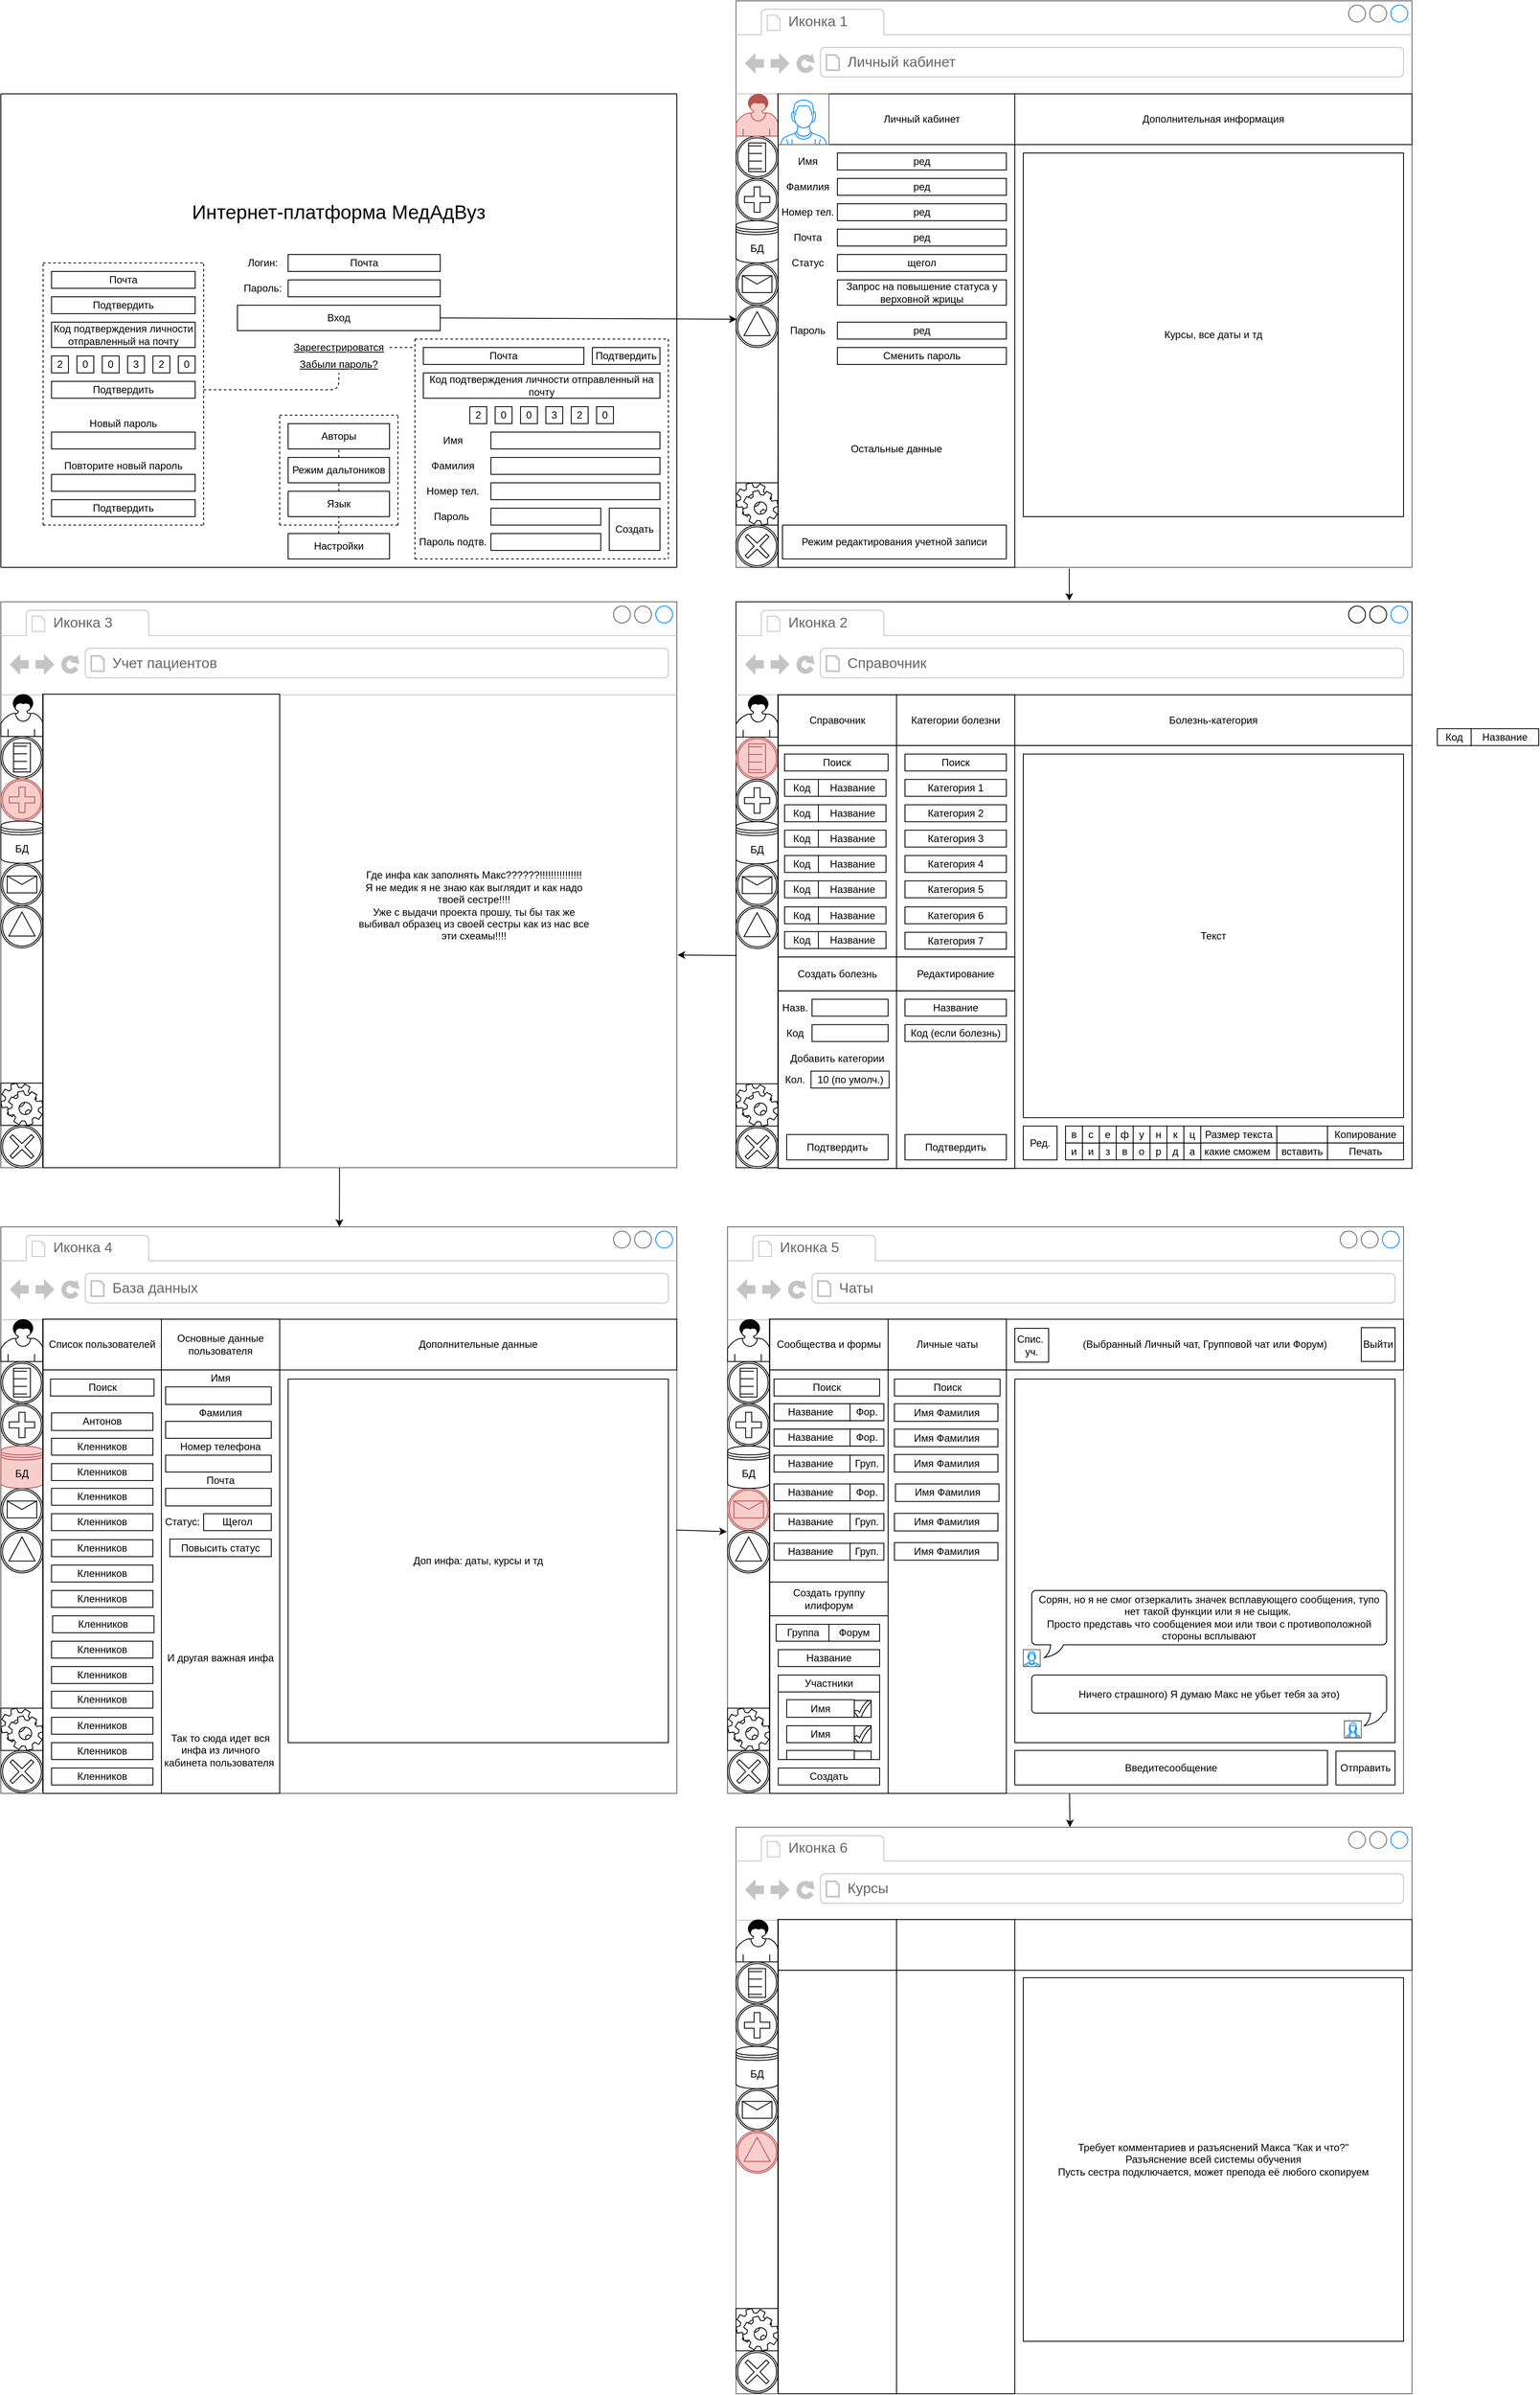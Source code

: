 <mxfile version="12.8.8" type="device"><diagram id="DQVQUnYcNfWgHYck-G49" name="Page-1"><mxGraphModel dx="1038" dy="536" grid="1" gridSize="10" guides="1" tooltips="1" connect="1" arrows="1" fold="1" page="1" pageScale="1" pageWidth="827" pageHeight="1169" math="0" shadow="0"><root><mxCell id="0"/><mxCell id="1" parent="0"/><mxCell id="Y1bkl2uXXlPZZ-AOH9mt-29" value="&lt;span style=&quot;font-family: , &amp;#34;blinkmacsystemfont&amp;#34; , &amp;#34;roboto&amp;#34; , &amp;#34;open sans&amp;#34; , &amp;#34;helvetica neue&amp;#34; , &amp;#34;noto sans armenian&amp;#34; , &amp;#34;noto sans bengali&amp;#34; , &amp;#34;noto sans cherokee&amp;#34; , &amp;#34;noto sans devanagari&amp;#34; , &amp;#34;noto sans ethiopic&amp;#34; , &amp;#34;noto sans georgian&amp;#34; , &amp;#34;noto sans hebrew&amp;#34; , &amp;#34;noto sans kannada&amp;#34; , &amp;#34;noto sans khmer&amp;#34; , &amp;#34;noto sans lao&amp;#34; , &amp;#34;noto sans osmanya&amp;#34; , &amp;#34;noto sans tamil&amp;#34; , &amp;#34;noto sans telugu&amp;#34; , &amp;#34;noto sans thai&amp;#34; , sans-serif ; text-align: left ; background-color: rgb(255 , 255 , 255)&quot;&gt;Интернет-платформа МедАдВуз&lt;/span&gt;" style="text;html=1;strokeColor=none;fillColor=none;align=center;verticalAlign=middle;whiteSpace=wrap;rounded=0;fontSize=23;" parent="1" vertex="1"><mxGeometry x="120" y="230" width="560" height="40" as="geometry"/></mxCell><mxCell id="Y1bkl2uXXlPZZ-AOH9mt-30" value="Почта" style="rounded=0;whiteSpace=wrap;html=1;fontSize=12;" parent="1" vertex="1"><mxGeometry x="340" y="300" width="180" height="20" as="geometry"/></mxCell><mxCell id="Y1bkl2uXXlPZZ-AOH9mt-31" value="" style="rounded=0;whiteSpace=wrap;html=1;fontSize=23;" parent="1" vertex="1"><mxGeometry x="340" y="330" width="180" height="20" as="geometry"/></mxCell><mxCell id="Y1bkl2uXXlPZZ-AOH9mt-32" value="Логин:" style="text;html=1;strokeColor=none;fillColor=none;align=center;verticalAlign=middle;whiteSpace=wrap;rounded=0;fontSize=12;" parent="1" vertex="1"><mxGeometry x="280" y="300" width="60" height="20" as="geometry"/></mxCell><mxCell id="Y1bkl2uXXlPZZ-AOH9mt-33" value="Пароль:" style="text;html=1;strokeColor=none;fillColor=none;align=center;verticalAlign=middle;whiteSpace=wrap;rounded=0;fontSize=12;" parent="1" vertex="1"><mxGeometry x="280" y="330" width="60" height="20" as="geometry"/></mxCell><mxCell id="Y1bkl2uXXlPZZ-AOH9mt-34" style="edgeStyle=orthogonalEdgeStyle;rounded=0;orthogonalLoop=1;jettySize=auto;html=1;exitX=0.5;exitY=1;exitDx=0;exitDy=0;fontSize=12;" parent="1" source="Y1bkl2uXXlPZZ-AOH9mt-31" target="Y1bkl2uXXlPZZ-AOH9mt-31" edge="1"><mxGeometry relative="1" as="geometry"/></mxCell><mxCell id="Y1bkl2uXXlPZZ-AOH9mt-35" value="Вход" style="rounded=0;whiteSpace=wrap;html=1;fontSize=12;" parent="1" vertex="1"><mxGeometry x="280" y="360" width="240" height="30" as="geometry"/></mxCell><mxCell id="Y1bkl2uXXlPZZ-AOH9mt-37" value="Забыли пароль?" style="text;html=1;strokeColor=none;fillColor=none;align=center;verticalAlign=middle;whiteSpace=wrap;rounded=0;fontSize=12;fontStyle=4" parent="1" vertex="1"><mxGeometry x="280" y="420" width="240" height="20" as="geometry"/></mxCell><mxCell id="Y1bkl2uXXlPZZ-AOH9mt-38" value="Настройки" style="rounded=0;whiteSpace=wrap;html=1;fontSize=12;" parent="1" vertex="1"><mxGeometry x="340" y="630" width="120" height="30" as="geometry"/></mxCell><mxCell id="Y1bkl2uXXlPZZ-AOH9mt-39" value="" style="endArrow=none;html=1;fontSize=12;" parent="1" edge="1"><mxGeometry width="50" height="50" relative="1" as="geometry"><mxPoint y="670" as="sourcePoint"/><mxPoint x="800" y="670" as="targetPoint"/></mxGeometry></mxCell><mxCell id="Y1bkl2uXXlPZZ-AOH9mt-40" value="" style="endArrow=none;html=1;fontSize=12;" parent="1" edge="1"><mxGeometry width="50" height="50" relative="1" as="geometry"><mxPoint y="670" as="sourcePoint"/><mxPoint y="110" as="targetPoint"/></mxGeometry></mxCell><mxCell id="Y1bkl2uXXlPZZ-AOH9mt-41" value="" style="endArrow=none;html=1;fontSize=12;" parent="1" edge="1"><mxGeometry width="50" height="50" relative="1" as="geometry"><mxPoint y="110" as="sourcePoint"/><mxPoint x="800" y="110" as="targetPoint"/></mxGeometry></mxCell><mxCell id="Y1bkl2uXXlPZZ-AOH9mt-42" value="" style="endArrow=none;html=1;fontSize=12;" parent="1" edge="1"><mxGeometry width="50" height="50" relative="1" as="geometry"><mxPoint x="800" y="110" as="sourcePoint"/><mxPoint x="800" y="670" as="targetPoint"/></mxGeometry></mxCell><mxCell id="Y1bkl2uXXlPZZ-AOH9mt-44" value="Язык" style="rounded=0;whiteSpace=wrap;html=1;fontSize=12;" parent="1" vertex="1"><mxGeometry x="340" y="580" width="120" height="30" as="geometry"/></mxCell><mxCell id="Y1bkl2uXXlPZZ-AOH9mt-45" value="Режим дальтоников" style="rounded=0;whiteSpace=wrap;html=1;fontSize=12;" parent="1" vertex="1"><mxGeometry x="340" y="540" width="120" height="30" as="geometry"/></mxCell><mxCell id="Y1bkl2uXXlPZZ-AOH9mt-46" value="Авторы" style="rounded=0;whiteSpace=wrap;html=1;fontSize=12;" parent="1" vertex="1"><mxGeometry x="340" y="500" width="120" height="30" as="geometry"/></mxCell><mxCell id="Y1bkl2uXXlPZZ-AOH9mt-47" value="" style="endArrow=none;dashed=1;html=1;fontSize=12;exitX=0.5;exitY=0;exitDx=0;exitDy=0;entryX=0.5;entryY=1;entryDx=0;entryDy=0;" parent="1" source="Y1bkl2uXXlPZZ-AOH9mt-38" target="Y1bkl2uXXlPZZ-AOH9mt-44" edge="1"><mxGeometry width="50" height="50" relative="1" as="geometry"><mxPoint x="390" y="470" as="sourcePoint"/><mxPoint x="530" y="590" as="targetPoint"/></mxGeometry></mxCell><mxCell id="Y1bkl2uXXlPZZ-AOH9mt-48" value="" style="endArrow=none;dashed=1;html=1;fontSize=12;exitX=0.5;exitY=0;exitDx=0;exitDy=0;entryX=0.5;entryY=1;entryDx=0;entryDy=0;" parent="1" source="Y1bkl2uXXlPZZ-AOH9mt-44" target="Y1bkl2uXXlPZZ-AOH9mt-45" edge="1"><mxGeometry width="50" height="50" relative="1" as="geometry"><mxPoint x="390" y="460" as="sourcePoint"/><mxPoint x="440" y="410" as="targetPoint"/></mxGeometry></mxCell><mxCell id="Y1bkl2uXXlPZZ-AOH9mt-49" value="" style="endArrow=none;dashed=1;html=1;fontSize=12;exitX=0.5;exitY=0;exitDx=0;exitDy=0;entryX=0.5;entryY=1;entryDx=0;entryDy=0;" parent="1" source="Y1bkl2uXXlPZZ-AOH9mt-45" target="Y1bkl2uXXlPZZ-AOH9mt-46" edge="1"><mxGeometry width="50" height="50" relative="1" as="geometry"><mxPoint x="390" y="460" as="sourcePoint"/><mxPoint x="440" y="410" as="targetPoint"/></mxGeometry></mxCell><mxCell id="4pnUus3OXZq_wzuBBMwJ-1" value="" style="strokeWidth=1;shadow=0;dashed=0;align=center;html=1;shape=mxgraph.mockup.containers.browserWindow;rSize=0;strokeColor=#666666;strokeColor2=#008cff;strokeColor3=#c4c4c4;mainText=,;recursiveResize=0;" vertex="1" parent="1"><mxGeometry x="870" width="800" height="670" as="geometry"/></mxCell><mxCell id="4pnUus3OXZq_wzuBBMwJ-2" value="Иконка 1" style="strokeWidth=1;shadow=0;dashed=0;align=center;html=1;shape=mxgraph.mockup.containers.anchor;fontSize=17;fontColor=#666666;align=left;" vertex="1" parent="4pnUus3OXZq_wzuBBMwJ-1"><mxGeometry x="60" y="12" width="110" height="26" as="geometry"/></mxCell><mxCell id="4pnUus3OXZq_wzuBBMwJ-3" value="Личный кабинет" style="strokeWidth=1;shadow=0;dashed=0;align=center;html=1;shape=mxgraph.mockup.containers.anchor;rSize=0;fontSize=17;fontColor=#666666;align=left;" vertex="1" parent="4pnUus3OXZq_wzuBBMwJ-1"><mxGeometry x="130" y="60" width="250" height="26" as="geometry"/></mxCell><mxCell id="4pnUus3OXZq_wzuBBMwJ-7" value="" style="shape=mxgraph.bpmn.shape;html=1;verticalLabelPosition=bottom;labelBackgroundColor=#ffffff;verticalAlign=top;align=center;perimeter=ellipsePerimeter;outlineConnect=0;outline=boundInt;symbol=cancel;" vertex="1" parent="4pnUus3OXZq_wzuBBMwJ-1"><mxGeometry y="620" width="50" height="50" as="geometry"/></mxCell><mxCell id="4pnUus3OXZq_wzuBBMwJ-10" value="" style="shape=mxgraph.bpmn.shape;html=1;verticalLabelPosition=bottom;labelBackgroundColor=#ffffff;verticalAlign=top;align=center;perimeter=ellipsePerimeter;outlineConnect=0;outline=boundInt;symbol=conditional;" vertex="1" parent="4pnUus3OXZq_wzuBBMwJ-1"><mxGeometry y="160" width="50" height="50" as="geometry"/></mxCell><mxCell id="4pnUus3OXZq_wzuBBMwJ-11" value="" style="shape=mxgraph.bpmn.shape;html=1;verticalLabelPosition=bottom;labelBackgroundColor=#ffffff;verticalAlign=top;align=center;perimeter=ellipsePerimeter;outlineConnect=0;outline=boundInt;symbol=parallelMultiple;" vertex="1" parent="4pnUus3OXZq_wzuBBMwJ-1"><mxGeometry y="210" width="50" height="50" as="geometry"/></mxCell><mxCell id="4pnUus3OXZq_wzuBBMwJ-13" value="" style="shape=mxgraph.bpmn.shape;html=1;verticalLabelPosition=bottom;labelBackgroundColor=#ffffff;verticalAlign=top;align=center;perimeter=ellipsePerimeter;outlineConnect=0;outline=boundInt;symbol=message;" vertex="1" parent="4pnUus3OXZq_wzuBBMwJ-1"><mxGeometry y="310" width="50" height="50" as="geometry"/></mxCell><mxCell id="4pnUus3OXZq_wzuBBMwJ-14" value="" style="shape=mxgraph.bpmn.shape;html=1;verticalLabelPosition=bottom;labelBackgroundColor=#ffffff;verticalAlign=top;align=center;perimeter=ellipsePerimeter;outlineConnect=0;outline=boundInt;symbol=signal;" vertex="1" parent="4pnUus3OXZq_wzuBBMwJ-1"><mxGeometry y="360" width="50" height="50" as="geometry"/></mxCell><mxCell id="4pnUus3OXZq_wzuBBMwJ-20" value="" style="rounded=0;whiteSpace=wrap;html=1;" vertex="1" parent="4pnUus3OXZq_wzuBBMwJ-1"><mxGeometry x="50" y="110" width="280" height="560" as="geometry"/></mxCell><mxCell id="4pnUus3OXZq_wzuBBMwJ-23" value="Личный кабинет" style="rounded=0;whiteSpace=wrap;html=1;" vertex="1" parent="4pnUus3OXZq_wzuBBMwJ-1"><mxGeometry x="110" y="110" width="220" height="60" as="geometry"/></mxCell><mxCell id="4pnUus3OXZq_wzuBBMwJ-24" value="Имя" style="text;html=1;strokeColor=none;fillColor=none;align=center;verticalAlign=middle;whiteSpace=wrap;rounded=0;" vertex="1" parent="4pnUus3OXZq_wzuBBMwJ-1"><mxGeometry x="50" y="180" width="70" height="20" as="geometry"/></mxCell><mxCell id="4pnUus3OXZq_wzuBBMwJ-25" value="ред" style="rounded=0;whiteSpace=wrap;html=1;" vertex="1" parent="4pnUus3OXZq_wzuBBMwJ-1"><mxGeometry x="120" y="180" width="200" height="20" as="geometry"/></mxCell><mxCell id="4pnUus3OXZq_wzuBBMwJ-26" value="Фамилия" style="text;html=1;strokeColor=none;fillColor=none;align=center;verticalAlign=middle;whiteSpace=wrap;rounded=0;" vertex="1" parent="4pnUus3OXZq_wzuBBMwJ-1"><mxGeometry x="50" y="210" width="70" height="20" as="geometry"/></mxCell><mxCell id="4pnUus3OXZq_wzuBBMwJ-27" value="Номер тел." style="text;html=1;strokeColor=none;fillColor=none;align=center;verticalAlign=middle;whiteSpace=wrap;rounded=0;" vertex="1" parent="4pnUus3OXZq_wzuBBMwJ-1"><mxGeometry x="50" y="240" width="70" height="20" as="geometry"/></mxCell><mxCell id="4pnUus3OXZq_wzuBBMwJ-29" value="Почта" style="text;html=1;strokeColor=none;fillColor=none;align=center;verticalAlign=middle;whiteSpace=wrap;rounded=0;" vertex="1" parent="4pnUus3OXZq_wzuBBMwJ-1"><mxGeometry x="50" y="270" width="70" height="20" as="geometry"/></mxCell><mxCell id="4pnUus3OXZq_wzuBBMwJ-30" value="Статус" style="text;html=1;strokeColor=none;fillColor=none;align=center;verticalAlign=middle;whiteSpace=wrap;rounded=0;" vertex="1" parent="4pnUus3OXZq_wzuBBMwJ-1"><mxGeometry x="50" y="300" width="70" height="20" as="geometry"/></mxCell><mxCell id="4pnUus3OXZq_wzuBBMwJ-31" value="ред" style="rounded=0;whiteSpace=wrap;html=1;" vertex="1" parent="4pnUus3OXZq_wzuBBMwJ-1"><mxGeometry x="120" y="210" width="200" height="20" as="geometry"/></mxCell><mxCell id="4pnUus3OXZq_wzuBBMwJ-32" value="ред" style="rounded=0;whiteSpace=wrap;html=1;" vertex="1" parent="4pnUus3OXZq_wzuBBMwJ-1"><mxGeometry x="120" y="240" width="200" height="20" as="geometry"/></mxCell><mxCell id="4pnUus3OXZq_wzuBBMwJ-33" value="ред" style="rounded=0;whiteSpace=wrap;html=1;" vertex="1" parent="4pnUus3OXZq_wzuBBMwJ-1"><mxGeometry x="120" y="270" width="200" height="20" as="geometry"/></mxCell><mxCell id="4pnUus3OXZq_wzuBBMwJ-34" value="щегол" style="rounded=0;whiteSpace=wrap;html=1;" vertex="1" parent="4pnUus3OXZq_wzuBBMwJ-1"><mxGeometry x="120" y="300" width="200" height="20" as="geometry"/></mxCell><mxCell id="4pnUus3OXZq_wzuBBMwJ-35" value="Запрос на повышение статуса у верховной жрицы" style="rounded=0;whiteSpace=wrap;html=1;" vertex="1" parent="4pnUus3OXZq_wzuBBMwJ-1"><mxGeometry x="120" y="330" width="200" height="30" as="geometry"/></mxCell><mxCell id="4pnUus3OXZq_wzuBBMwJ-37" value="Аватарка" style="rounded=0;whiteSpace=wrap;html=1;" vertex="1" parent="4pnUus3OXZq_wzuBBMwJ-1"><mxGeometry x="50" y="110" width="60" height="60" as="geometry"/></mxCell><mxCell id="4pnUus3OXZq_wzuBBMwJ-38" value="ред" style="rounded=0;whiteSpace=wrap;html=1;" vertex="1" parent="4pnUus3OXZq_wzuBBMwJ-1"><mxGeometry x="120" y="380" width="200" height="20" as="geometry"/></mxCell><mxCell id="4pnUus3OXZq_wzuBBMwJ-40" value="Пароль" style="text;html=1;strokeColor=none;fillColor=none;align=center;verticalAlign=middle;whiteSpace=wrap;rounded=0;" vertex="1" parent="4pnUus3OXZq_wzuBBMwJ-1"><mxGeometry x="50" y="380" width="70" height="20" as="geometry"/></mxCell><mxCell id="4pnUus3OXZq_wzuBBMwJ-41" value="Сменить пароль" style="rounded=0;whiteSpace=wrap;html=1;" vertex="1" parent="4pnUus3OXZq_wzuBBMwJ-1"><mxGeometry x="120" y="410" width="200" height="20" as="geometry"/></mxCell><mxCell id="4pnUus3OXZq_wzuBBMwJ-42" value="Режим редактирования учетной записи" style="rounded=0;whiteSpace=wrap;html=1;" vertex="1" parent="4pnUus3OXZq_wzuBBMwJ-1"><mxGeometry x="55" y="620" width="265" height="40" as="geometry"/></mxCell><mxCell id="4pnUus3OXZq_wzuBBMwJ-43" value="Остальные данные" style="text;html=1;strokeColor=none;fillColor=none;align=center;verticalAlign=middle;whiteSpace=wrap;rounded=0;" vertex="1" parent="4pnUus3OXZq_wzuBBMwJ-1"><mxGeometry x="105" y="520" width="170" height="20" as="geometry"/></mxCell><mxCell id="4pnUus3OXZq_wzuBBMwJ-44" value="Дополнительная информация" style="rounded=0;whiteSpace=wrap;html=1;" vertex="1" parent="4pnUus3OXZq_wzuBBMwJ-1"><mxGeometry x="330" y="110" width="470" height="60" as="geometry"/></mxCell><mxCell id="4pnUus3OXZq_wzuBBMwJ-45" value="Курсы, все даты и тд" style="rounded=0;whiteSpace=wrap;html=1;" vertex="1" parent="4pnUus3OXZq_wzuBBMwJ-1"><mxGeometry x="340" y="180" width="450" height="430" as="geometry"/></mxCell><mxCell id="4pnUus3OXZq_wzuBBMwJ-83" value="" style="verticalLabelPosition=bottom;shadow=0;dashed=0;align=center;html=1;verticalAlign=top;strokeWidth=1;shape=mxgraph.mockup.containers.userMale;strokeColor=#666666;strokeColor2=#008cff;" vertex="1" parent="4pnUus3OXZq_wzuBBMwJ-1"><mxGeometry x="50" y="110" width="60" height="60" as="geometry"/></mxCell><mxCell id="4pnUus3OXZq_wzuBBMwJ-114" value="" style="shape=mxgraph.bpmn.user_task;html=1;outlineConnect=0;fillColor=#f8cecc;strokeColor=#b85450;" vertex="1" parent="4pnUus3OXZq_wzuBBMwJ-1"><mxGeometry y="110" width="50" height="50" as="geometry"/></mxCell><mxCell id="4pnUus3OXZq_wzuBBMwJ-115" value="БД" style="shape=datastore;whiteSpace=wrap;html=1;" vertex="1" parent="4pnUus3OXZq_wzuBBMwJ-1"><mxGeometry y="260" width="50" height="50" as="geometry"/></mxCell><mxCell id="4pnUus3OXZq_wzuBBMwJ-116" value="" style="whiteSpace=wrap;html=1;aspect=fixed;" vertex="1" parent="4pnUus3OXZq_wzuBBMwJ-1"><mxGeometry y="570" width="50" height="50" as="geometry"/></mxCell><mxCell id="4pnUus3OXZq_wzuBBMwJ-113" value="" style="shape=mxgraph.bpmn.service_task;html=1;outlineConnect=0;" vertex="1" parent="4pnUus3OXZq_wzuBBMwJ-1"><mxGeometry y="570" width="50" height="50" as="geometry"/></mxCell><mxCell id="4pnUus3OXZq_wzuBBMwJ-4" value="" style="endArrow=classic;html=1;exitX=1;exitY=0.5;exitDx=0;exitDy=0;entryX=0.001;entryY=0.562;entryDx=0;entryDy=0;entryPerimeter=0;" edge="1" parent="1" source="Y1bkl2uXXlPZZ-AOH9mt-35" target="4pnUus3OXZq_wzuBBMwJ-1"><mxGeometry width="50" height="50" relative="1" as="geometry"><mxPoint x="490" y="470" as="sourcePoint"/><mxPoint x="540" y="420" as="targetPoint"/></mxGeometry></mxCell><mxCell id="4pnUus3OXZq_wzuBBMwJ-5" value="" style="endArrow=none;html=1;entryX=0.062;entryY=0.163;entryDx=0;entryDy=0;entryPerimeter=0;exitX=0.062;exitY=0.999;exitDx=0;exitDy=0;exitPerimeter=0;" edge="1" parent="1" source="4pnUus3OXZq_wzuBBMwJ-1" target="4pnUus3OXZq_wzuBBMwJ-1"><mxGeometry width="50" height="50" relative="1" as="geometry"><mxPoint x="1090" y="270" as="sourcePoint"/><mxPoint x="1140" y="220" as="targetPoint"/><Array as="points"><mxPoint x="920" y="220"/></Array></mxGeometry></mxCell><mxCell id="4pnUus3OXZq_wzuBBMwJ-47" value="" style="strokeWidth=1;shadow=0;dashed=0;align=center;html=1;shape=mxgraph.mockup.containers.browserWindow;rSize=0;strokeColor2=#008cff;strokeColor3=#c4c4c4;mainText=,;recursiveResize=0;" vertex="1" parent="1"><mxGeometry x="870" y="710.79" width="800" height="669.21" as="geometry"/></mxCell><mxCell id="4pnUus3OXZq_wzuBBMwJ-48" value="Иконка 2" style="strokeWidth=1;shadow=0;dashed=0;align=center;html=1;shape=mxgraph.mockup.containers.anchor;fontSize=17;fontColor=#666666;align=left;" vertex="1" parent="4pnUus3OXZq_wzuBBMwJ-47"><mxGeometry x="60" y="12" width="110" height="26" as="geometry"/></mxCell><mxCell id="4pnUus3OXZq_wzuBBMwJ-49" value="Справочник" style="strokeWidth=1;shadow=0;dashed=0;align=center;html=1;shape=mxgraph.mockup.containers.anchor;rSize=0;fontSize=17;fontColor=#666666;align=left;" vertex="1" parent="4pnUus3OXZq_wzuBBMwJ-47"><mxGeometry x="130" y="60" width="250" height="26" as="geometry"/></mxCell><mxCell id="4pnUus3OXZq_wzuBBMwJ-52" value="" style="rounded=0;whiteSpace=wrap;html=1;" vertex="1" parent="4pnUus3OXZq_wzuBBMwJ-47"><mxGeometry x="50" y="110" width="280" height="560" as="geometry"/></mxCell><mxCell id="4pnUus3OXZq_wzuBBMwJ-53" value="Справочник" style="rounded=0;whiteSpace=wrap;html=1;" vertex="1" parent="4pnUus3OXZq_wzuBBMwJ-47"><mxGeometry x="50" y="110" width="140" height="60" as="geometry"/></mxCell><mxCell id="4pnUus3OXZq_wzuBBMwJ-55" value="" style="rounded=0;whiteSpace=wrap;html=1;" vertex="1" parent="4pnUus3OXZq_wzuBBMwJ-47"><mxGeometry x="330" y="110" width="470" height="60" as="geometry"/></mxCell><mxCell id="4pnUus3OXZq_wzuBBMwJ-56" value="" style="rounded=0;whiteSpace=wrap;html=1;" vertex="1" parent="4pnUus3OXZq_wzuBBMwJ-47"><mxGeometry x="330" y="170" width="470" height="500" as="geometry"/></mxCell><mxCell id="4pnUus3OXZq_wzuBBMwJ-58" value="Текст" style="rounded=0;whiteSpace=wrap;html=1;" vertex="1" parent="4pnUus3OXZq_wzuBBMwJ-47"><mxGeometry x="340" y="180" width="450" height="430" as="geometry"/></mxCell><mxCell id="4pnUus3OXZq_wzuBBMwJ-60" value="Категории болезни" style="rounded=0;whiteSpace=wrap;html=1;" vertex="1" parent="4pnUus3OXZq_wzuBBMwJ-47"><mxGeometry x="190" y="110" width="140" height="60" as="geometry"/></mxCell><mxCell id="4pnUus3OXZq_wzuBBMwJ-61" value="" style="rounded=0;whiteSpace=wrap;html=1;" vertex="1" parent="4pnUus3OXZq_wzuBBMwJ-47"><mxGeometry x="50" y="170" width="140" height="500" as="geometry"/></mxCell><mxCell id="4pnUus3OXZq_wzuBBMwJ-62" value="" style="rounded=0;whiteSpace=wrap;html=1;" vertex="1" parent="4pnUus3OXZq_wzuBBMwJ-47"><mxGeometry x="190" y="170" width="140" height="500" as="geometry"/></mxCell><mxCell id="4pnUus3OXZq_wzuBBMwJ-77" value="Поиск" style="rounded=0;whiteSpace=wrap;html=1;" vertex="1" parent="4pnUus3OXZq_wzuBBMwJ-47"><mxGeometry x="57.5" y="180" width="122.5" height="20" as="geometry"/></mxCell><mxCell id="4pnUus3OXZq_wzuBBMwJ-79" value="Поиск" style="rounded=0;whiteSpace=wrap;html=1;" vertex="1" parent="4pnUus3OXZq_wzuBBMwJ-47"><mxGeometry x="200" y="180" width="120" height="20" as="geometry"/></mxCell><mxCell id="4pnUus3OXZq_wzuBBMwJ-80" value="Категория 1" style="rounded=0;whiteSpace=wrap;html=1;" vertex="1" parent="4pnUus3OXZq_wzuBBMwJ-47"><mxGeometry x="200" y="210" width="120" height="20" as="geometry"/></mxCell><mxCell id="4pnUus3OXZq_wzuBBMwJ-81" value="Категория 2" style="rounded=0;whiteSpace=wrap;html=1;" vertex="1" parent="4pnUus3OXZq_wzuBBMwJ-47"><mxGeometry x="200" y="240" width="120" height="20" as="geometry"/></mxCell><mxCell id="4pnUus3OXZq_wzuBBMwJ-82" value="Категория 3" style="rounded=0;whiteSpace=wrap;html=1;" vertex="1" parent="4pnUus3OXZq_wzuBBMwJ-47"><mxGeometry x="200" y="270" width="120" height="20" as="geometry"/></mxCell><mxCell id="4pnUus3OXZq_wzuBBMwJ-84" value="" style="rounded=0;whiteSpace=wrap;html=1;" vertex="1" parent="4pnUus3OXZq_wzuBBMwJ-47"><mxGeometry x="50" y="460" width="140" height="210" as="geometry"/></mxCell><mxCell id="4pnUus3OXZq_wzuBBMwJ-85" value="" style="rounded=0;whiteSpace=wrap;html=1;" vertex="1" parent="4pnUus3OXZq_wzuBBMwJ-47"><mxGeometry x="190" y="460" width="140" height="210" as="geometry"/></mxCell><mxCell id="4pnUus3OXZq_wzuBBMwJ-87" value="&lt;span style=&quot;color: rgba(0 , 0 , 0 , 0) ; font-family: monospace ; font-size: 0px&quot;&gt;%3CmxGraphModel%3E%3Croot%3E%3CmxCell%20id%3D%220%22%2F%3E%3CmxCell%20id%3D%221%22%20parent%3D%220%22%2F%3E%3CmxCell%20id%3D%222%22%20value%3D%22%22%20style%3D%22rounded%3D0%3BwhiteSpace%3Dwrap%3Bhtml%3D1%3B%22%20vertex%3D%221%22%20parent%3D%221%22%3E%3CmxGeometry%20x%3D%22920%22%20y%3D%221130%22%20width%3D%22140%22%20height%3D%22250%22%20as%3D%22geometry%22%2F%3E%3C%2FmxCell%3E%3C%2Froot%3E%3C%2FmxGraphModel%3E&lt;/span&gt;" style="rounded=0;whiteSpace=wrap;html=1;" vertex="1" parent="4pnUus3OXZq_wzuBBMwJ-47"><mxGeometry x="190" y="420" width="140" height="40" as="geometry"/></mxCell><mxCell id="4pnUus3OXZq_wzuBBMwJ-86" value="&lt;span style=&quot;color: rgba(0 , 0 , 0 , 0) ; font-family: monospace ; font-size: 0px&quot;&gt;С&lt;/span&gt;" style="rounded=0;whiteSpace=wrap;html=1;" vertex="1" parent="4pnUus3OXZq_wzuBBMwJ-47"><mxGeometry x="50" y="420" width="140" height="40" as="geometry"/></mxCell><mxCell id="4pnUus3OXZq_wzuBBMwJ-88" value="Создать болезнь" style="rounded=0;whiteSpace=wrap;html=1;" vertex="1" parent="4pnUus3OXZq_wzuBBMwJ-47"><mxGeometry x="50" y="420" width="140" height="40" as="geometry"/></mxCell><mxCell id="4pnUus3OXZq_wzuBBMwJ-89" value="Редактирование" style="rounded=0;whiteSpace=wrap;html=1;" vertex="1" parent="4pnUus3OXZq_wzuBBMwJ-47"><mxGeometry x="190" y="420" width="140" height="40" as="geometry"/></mxCell><mxCell id="4pnUus3OXZq_wzuBBMwJ-91" value="Название" style="rounded=0;whiteSpace=wrap;html=1;" vertex="1" parent="4pnUus3OXZq_wzuBBMwJ-47"><mxGeometry x="200" y="470" width="120" height="20" as="geometry"/></mxCell><mxCell id="4pnUus3OXZq_wzuBBMwJ-92" value="Код (если болезнь)" style="rounded=0;whiteSpace=wrap;html=1;" vertex="1" parent="4pnUus3OXZq_wzuBBMwJ-47"><mxGeometry x="200" y="500" width="120" height="20" as="geometry"/></mxCell><mxCell id="4pnUus3OXZq_wzuBBMwJ-102" value="Подтвердить" style="rounded=0;whiteSpace=wrap;html=1;" vertex="1" parent="4pnUus3OXZq_wzuBBMwJ-47"><mxGeometry x="200" y="630" width="120" height="30" as="geometry"/></mxCell><mxCell id="4pnUus3OXZq_wzuBBMwJ-103" value="Подтвердить" style="rounded=0;whiteSpace=wrap;html=1;" vertex="1" parent="4pnUus3OXZq_wzuBBMwJ-47"><mxGeometry x="60" y="630" width="120" height="30" as="geometry"/></mxCell><mxCell id="4pnUus3OXZq_wzuBBMwJ-104" value="Назв." style="text;html=1;strokeColor=none;fillColor=none;align=center;verticalAlign=middle;whiteSpace=wrap;rounded=0;" vertex="1" parent="4pnUus3OXZq_wzuBBMwJ-47"><mxGeometry x="50" y="470" width="40" height="20" as="geometry"/></mxCell><mxCell id="4pnUus3OXZq_wzuBBMwJ-105" value="Код" style="text;html=1;strokeColor=none;fillColor=none;align=center;verticalAlign=middle;whiteSpace=wrap;rounded=0;" vertex="1" parent="4pnUus3OXZq_wzuBBMwJ-47"><mxGeometry x="50" y="500" width="40" height="20" as="geometry"/></mxCell><mxCell id="4pnUus3OXZq_wzuBBMwJ-106" value="" style="rounded=0;whiteSpace=wrap;html=1;" vertex="1" parent="4pnUus3OXZq_wzuBBMwJ-47"><mxGeometry x="90" y="470" width="90" height="20" as="geometry"/></mxCell><mxCell id="4pnUus3OXZq_wzuBBMwJ-108" value="" style="rounded=0;whiteSpace=wrap;html=1;" vertex="1" parent="4pnUus3OXZq_wzuBBMwJ-47"><mxGeometry x="90" y="500" width="90" height="20" as="geometry"/></mxCell><mxCell id="4pnUus3OXZq_wzuBBMwJ-109" value="Добавить категории" style="text;html=1;strokeColor=none;fillColor=none;align=center;verticalAlign=middle;whiteSpace=wrap;rounded=0;" vertex="1" parent="4pnUus3OXZq_wzuBBMwJ-47"><mxGeometry x="60" y="530" width="120" height="20" as="geometry"/></mxCell><mxCell id="4pnUus3OXZq_wzuBBMwJ-110" value="10 (по умолч.)" style="rounded=0;whiteSpace=wrap;html=1;" vertex="1" parent="4pnUus3OXZq_wzuBBMwJ-47"><mxGeometry x="88.75" y="555" width="92.5" height="20" as="geometry"/></mxCell><mxCell id="4pnUus3OXZq_wzuBBMwJ-111" value="Кол." style="text;html=1;strokeColor=none;fillColor=none;align=center;verticalAlign=middle;whiteSpace=wrap;rounded=0;" vertex="1" parent="4pnUus3OXZq_wzuBBMwJ-47"><mxGeometry x="50" y="555" width="40" height="20" as="geometry"/></mxCell><mxCell id="4pnUus3OXZq_wzuBBMwJ-112" value="Болезнь-категория" style="text;html=1;strokeColor=none;fillColor=none;align=center;verticalAlign=middle;whiteSpace=wrap;rounded=0;" vertex="1" parent="4pnUus3OXZq_wzuBBMwJ-47"><mxGeometry x="330" y="110" width="470" height="60" as="geometry"/></mxCell><mxCell id="4pnUus3OXZq_wzuBBMwJ-118" value="Ред." style="rounded=0;whiteSpace=wrap;html=1;" vertex="1" parent="4pnUus3OXZq_wzuBBMwJ-47"><mxGeometry x="340" y="620" width="40" height="40" as="geometry"/></mxCell><mxCell id="4pnUus3OXZq_wzuBBMwJ-119" value="в" style="rounded=0;whiteSpace=wrap;html=1;" vertex="1" parent="4pnUus3OXZq_wzuBBMwJ-47"><mxGeometry x="390" y="620" width="20" height="20" as="geometry"/></mxCell><mxCell id="4pnUus3OXZq_wzuBBMwJ-120" value="и" style="rounded=0;whiteSpace=wrap;html=1;" vertex="1" parent="4pnUus3OXZq_wzuBBMwJ-47"><mxGeometry x="410" y="640" width="20" height="20" as="geometry"/></mxCell><mxCell id="4pnUus3OXZq_wzuBBMwJ-122" value="с" style="rounded=0;whiteSpace=wrap;html=1;" vertex="1" parent="4pnUus3OXZq_wzuBBMwJ-47"><mxGeometry x="410" y="620" width="20" height="20" as="geometry"/></mxCell><mxCell id="4pnUus3OXZq_wzuBBMwJ-123" value="в" style="rounded=0;whiteSpace=wrap;html=1;" vertex="1" parent="4pnUus3OXZq_wzuBBMwJ-47"><mxGeometry x="450" y="640" width="20" height="20" as="geometry"/></mxCell><mxCell id="4pnUus3OXZq_wzuBBMwJ-124" value="е" style="rounded=0;whiteSpace=wrap;html=1;" vertex="1" parent="4pnUus3OXZq_wzuBBMwJ-47"><mxGeometry x="430" y="620" width="20" height="20" as="geometry"/></mxCell><mxCell id="4pnUus3OXZq_wzuBBMwJ-125" value="ф" style="rounded=0;whiteSpace=wrap;html=1;" vertex="1" parent="4pnUus3OXZq_wzuBBMwJ-47"><mxGeometry x="450" y="620" width="20" height="20" as="geometry"/></mxCell><mxCell id="4pnUus3OXZq_wzuBBMwJ-126" value="о" style="rounded=0;whiteSpace=wrap;html=1;" vertex="1" parent="4pnUus3OXZq_wzuBBMwJ-47"><mxGeometry x="470" y="640" width="20" height="20" as="geometry"/></mxCell><mxCell id="4pnUus3OXZq_wzuBBMwJ-127" value="у" style="rounded=0;whiteSpace=wrap;html=1;" vertex="1" parent="4pnUus3OXZq_wzuBBMwJ-47"><mxGeometry x="470" y="620" width="20" height="20" as="geometry"/></mxCell><mxCell id="4pnUus3OXZq_wzuBBMwJ-128" value="р" style="rounded=0;whiteSpace=wrap;html=1;" vertex="1" parent="4pnUus3OXZq_wzuBBMwJ-47"><mxGeometry x="490" y="640" width="20" height="20" as="geometry"/></mxCell><mxCell id="4pnUus3OXZq_wzuBBMwJ-129" value="Копирование" style="rounded=0;whiteSpace=wrap;html=1;" vertex="1" parent="4pnUus3OXZq_wzuBBMwJ-47"><mxGeometry x="700" y="620" width="90" height="20" as="geometry"/></mxCell><mxCell id="4pnUus3OXZq_wzuBBMwJ-130" value="Печать" style="rounded=0;whiteSpace=wrap;html=1;" vertex="1" parent="4pnUus3OXZq_wzuBBMwJ-47"><mxGeometry x="700" y="640" width="90" height="20" as="geometry"/></mxCell><mxCell id="4pnUus3OXZq_wzuBBMwJ-153" value="н" style="rounded=0;whiteSpace=wrap;html=1;" vertex="1" parent="4pnUus3OXZq_wzuBBMwJ-47"><mxGeometry x="490" y="620" width="20" height="20" as="geometry"/></mxCell><mxCell id="4pnUus3OXZq_wzuBBMwJ-155" value="к" style="rounded=0;whiteSpace=wrap;html=1;" vertex="1" parent="4pnUus3OXZq_wzuBBMwJ-47"><mxGeometry x="510" y="620" width="20" height="20" as="geometry"/></mxCell><mxCell id="4pnUus3OXZq_wzuBBMwJ-156" value="а" style="rounded=0;whiteSpace=wrap;html=1;" vertex="1" parent="4pnUus3OXZq_wzuBBMwJ-47"><mxGeometry x="530" y="640" width="20" height="20" as="geometry"/></mxCell><mxCell id="4pnUus3OXZq_wzuBBMwJ-157" value="ц" style="rounded=0;whiteSpace=wrap;html=1;" vertex="1" parent="4pnUus3OXZq_wzuBBMwJ-47"><mxGeometry x="530" y="620" width="20" height="20" as="geometry"/></mxCell><mxCell id="4pnUus3OXZq_wzuBBMwJ-159" value="Размер текста" style="rounded=0;whiteSpace=wrap;html=1;" vertex="1" parent="4pnUus3OXZq_wzuBBMwJ-47"><mxGeometry x="550" y="620" width="90" height="20" as="geometry"/></mxCell><mxCell id="4pnUus3OXZq_wzuBBMwJ-160" value="какие сможем&amp;nbsp;" style="rounded=0;whiteSpace=wrap;html=1;" vertex="1" parent="4pnUus3OXZq_wzuBBMwJ-47"><mxGeometry x="550" y="640" width="90" height="20" as="geometry"/></mxCell><mxCell id="4pnUus3OXZq_wzuBBMwJ-246" value="Категория 4" style="rounded=0;whiteSpace=wrap;html=1;" vertex="1" parent="4pnUus3OXZq_wzuBBMwJ-47"><mxGeometry x="200" y="300" width="120" height="20" as="geometry"/></mxCell><mxCell id="4pnUus3OXZq_wzuBBMwJ-247" value="Категория 5" style="rounded=0;whiteSpace=wrap;html=1;" vertex="1" parent="4pnUus3OXZq_wzuBBMwJ-47"><mxGeometry x="200" y="330" width="120" height="20" as="geometry"/></mxCell><mxCell id="4pnUus3OXZq_wzuBBMwJ-248" value="Категория 6" style="rounded=0;whiteSpace=wrap;html=1;" vertex="1" parent="4pnUus3OXZq_wzuBBMwJ-47"><mxGeometry x="200" y="360.79" width="120" height="20" as="geometry"/></mxCell><mxCell id="4pnUus3OXZq_wzuBBMwJ-249" value="Категория 7" style="rounded=0;whiteSpace=wrap;html=1;" vertex="1" parent="4pnUus3OXZq_wzuBBMwJ-47"><mxGeometry x="200" y="390.79" width="120" height="20" as="geometry"/></mxCell><mxCell id="4pnUus3OXZq_wzuBBMwJ-250" value="" style="shape=mxgraph.bpmn.shape;html=1;verticalLabelPosition=bottom;labelBackgroundColor=#ffffff;verticalAlign=top;align=center;perimeter=ellipsePerimeter;outlineConnect=0;outline=boundInt;symbol=cancel;" vertex="1" parent="4pnUus3OXZq_wzuBBMwJ-47"><mxGeometry y="620" width="50" height="50" as="geometry"/></mxCell><mxCell id="4pnUus3OXZq_wzuBBMwJ-251" value="" style="shape=mxgraph.bpmn.shape;html=1;verticalLabelPosition=bottom;labelBackgroundColor=#ffffff;verticalAlign=top;align=center;perimeter=ellipsePerimeter;outlineConnect=0;outline=boundInt;symbol=conditional;fillColor=#f8cecc;strokeColor=#b85450;" vertex="1" parent="4pnUus3OXZq_wzuBBMwJ-47"><mxGeometry y="160" width="50" height="50" as="geometry"/></mxCell><mxCell id="4pnUus3OXZq_wzuBBMwJ-252" value="" style="shape=mxgraph.bpmn.shape;html=1;verticalLabelPosition=bottom;labelBackgroundColor=#ffffff;verticalAlign=top;align=center;perimeter=ellipsePerimeter;outlineConnect=0;outline=boundInt;symbol=parallelMultiple;" vertex="1" parent="4pnUus3OXZq_wzuBBMwJ-47"><mxGeometry y="210" width="50" height="50" as="geometry"/></mxCell><mxCell id="4pnUus3OXZq_wzuBBMwJ-253" value="" style="shape=mxgraph.bpmn.shape;html=1;verticalLabelPosition=bottom;labelBackgroundColor=#ffffff;verticalAlign=top;align=center;perimeter=ellipsePerimeter;outlineConnect=0;outline=boundInt;symbol=message;" vertex="1" parent="4pnUus3OXZq_wzuBBMwJ-47"><mxGeometry y="310" width="50" height="50" as="geometry"/></mxCell><mxCell id="4pnUus3OXZq_wzuBBMwJ-254" value="" style="shape=mxgraph.bpmn.shape;html=1;verticalLabelPosition=bottom;labelBackgroundColor=#ffffff;verticalAlign=top;align=center;perimeter=ellipsePerimeter;outlineConnect=0;outline=boundInt;symbol=signal;" vertex="1" parent="4pnUus3OXZq_wzuBBMwJ-47"><mxGeometry y="360" width="50" height="50" as="geometry"/></mxCell><mxCell id="4pnUus3OXZq_wzuBBMwJ-255" value="" style="shape=mxgraph.bpmn.user_task;html=1;outlineConnect=0;" vertex="1" parent="4pnUus3OXZq_wzuBBMwJ-47"><mxGeometry y="110" width="50" height="50" as="geometry"/></mxCell><mxCell id="4pnUus3OXZq_wzuBBMwJ-256" value="БД" style="shape=datastore;whiteSpace=wrap;html=1;" vertex="1" parent="4pnUus3OXZq_wzuBBMwJ-47"><mxGeometry y="260" width="50" height="50" as="geometry"/></mxCell><mxCell id="4pnUus3OXZq_wzuBBMwJ-257" value="" style="whiteSpace=wrap;html=1;aspect=fixed;" vertex="1" parent="4pnUus3OXZq_wzuBBMwJ-47"><mxGeometry y="570" width="50" height="50" as="geometry"/></mxCell><mxCell id="4pnUus3OXZq_wzuBBMwJ-258" value="" style="shape=mxgraph.bpmn.service_task;html=1;outlineConnect=0;" vertex="1" parent="4pnUus3OXZq_wzuBBMwJ-47"><mxGeometry y="570" width="50" height="50" as="geometry"/></mxCell><mxCell id="4pnUus3OXZq_wzuBBMwJ-259" value="" style="endArrow=none;html=1;entryX=0.062;entryY=0.163;entryDx=0;entryDy=0;entryPerimeter=0;exitX=0.062;exitY=0.999;exitDx=0;exitDy=0;exitPerimeter=0;" edge="1" parent="4pnUus3OXZq_wzuBBMwJ-47"><mxGeometry width="50" height="50" relative="1" as="geometry"><mxPoint x="49.6" y="669.33" as="sourcePoint"/><mxPoint x="49.6" y="109.21" as="targetPoint"/></mxGeometry></mxCell><mxCell id="4pnUus3OXZq_wzuBBMwJ-437" value="" style="rounded=0;whiteSpace=wrap;html=1;fontSize=12;" vertex="1" parent="4pnUus3OXZq_wzuBBMwJ-47"><mxGeometry x="640" y="620" width="60" height="20" as="geometry"/></mxCell><mxCell id="4pnUus3OXZq_wzuBBMwJ-438" value="вставить" style="rounded=0;whiteSpace=wrap;html=1;fontSize=12;" vertex="1" parent="4pnUus3OXZq_wzuBBMwJ-47"><mxGeometry x="640" y="640" width="60" height="20" as="geometry"/></mxCell><mxCell id="4pnUus3OXZq_wzuBBMwJ-121" value="з" style="rounded=0;whiteSpace=wrap;html=1;" vertex="1" parent="4pnUus3OXZq_wzuBBMwJ-47"><mxGeometry x="430" y="640" width="20" height="20" as="geometry"/></mxCell><mxCell id="4pnUus3OXZq_wzuBBMwJ-154" value="д" style="rounded=0;whiteSpace=wrap;html=1;" vertex="1" parent="4pnUus3OXZq_wzuBBMwJ-47"><mxGeometry x="510" y="640" width="20" height="20" as="geometry"/></mxCell><mxCell id="4pnUus3OXZq_wzuBBMwJ-441" value="и" style="rounded=0;whiteSpace=wrap;html=1;" vertex="1" parent="4pnUus3OXZq_wzuBBMwJ-47"><mxGeometry x="390" y="640" width="20" height="20" as="geometry"/></mxCell><mxCell id="4pnUus3OXZq_wzuBBMwJ-516" value="Код" style="rounded=0;whiteSpace=wrap;html=1;fontSize=12;" vertex="1" parent="4pnUus3OXZq_wzuBBMwJ-47"><mxGeometry x="57.5" y="210" width="40" height="20" as="geometry"/></mxCell><mxCell id="4pnUus3OXZq_wzuBBMwJ-517" value="Название" style="rounded=0;whiteSpace=wrap;html=1;fontSize=12;" vertex="1" parent="4pnUus3OXZq_wzuBBMwJ-47"><mxGeometry x="97.5" y="210" width="80" height="20" as="geometry"/></mxCell><mxCell id="4pnUus3OXZq_wzuBBMwJ-518" value="Код" style="rounded=0;whiteSpace=wrap;html=1;fontSize=12;" vertex="1" parent="4pnUus3OXZq_wzuBBMwJ-47"><mxGeometry x="57.5" y="240" width="40" height="20" as="geometry"/></mxCell><mxCell id="4pnUus3OXZq_wzuBBMwJ-519" value="Название" style="rounded=0;whiteSpace=wrap;html=1;fontSize=12;" vertex="1" parent="4pnUus3OXZq_wzuBBMwJ-47"><mxGeometry x="97.5" y="240" width="80" height="20" as="geometry"/></mxCell><mxCell id="4pnUus3OXZq_wzuBBMwJ-520" value="Код" style="rounded=0;whiteSpace=wrap;html=1;fontSize=12;" vertex="1" parent="4pnUus3OXZq_wzuBBMwJ-47"><mxGeometry x="57.5" y="270" width="40" height="20" as="geometry"/></mxCell><mxCell id="4pnUus3OXZq_wzuBBMwJ-521" value="Название" style="rounded=0;whiteSpace=wrap;html=1;fontSize=12;" vertex="1" parent="4pnUus3OXZq_wzuBBMwJ-47"><mxGeometry x="97.5" y="270" width="80" height="20" as="geometry"/></mxCell><mxCell id="4pnUus3OXZq_wzuBBMwJ-522" value="Код" style="rounded=0;whiteSpace=wrap;html=1;fontSize=12;" vertex="1" parent="4pnUus3OXZq_wzuBBMwJ-47"><mxGeometry x="57.5" y="300" width="40" height="20" as="geometry"/></mxCell><mxCell id="4pnUus3OXZq_wzuBBMwJ-523" value="Название" style="rounded=0;whiteSpace=wrap;html=1;fontSize=12;" vertex="1" parent="4pnUus3OXZq_wzuBBMwJ-47"><mxGeometry x="97.5" y="300" width="80" height="20" as="geometry"/></mxCell><mxCell id="4pnUus3OXZq_wzuBBMwJ-524" value="Код" style="rounded=0;whiteSpace=wrap;html=1;fontSize=12;" vertex="1" parent="4pnUus3OXZq_wzuBBMwJ-47"><mxGeometry x="57.5" y="330" width="40" height="20" as="geometry"/></mxCell><mxCell id="4pnUus3OXZq_wzuBBMwJ-525" value="Название" style="rounded=0;whiteSpace=wrap;html=1;fontSize=12;" vertex="1" parent="4pnUus3OXZq_wzuBBMwJ-47"><mxGeometry x="97.5" y="330" width="80" height="20" as="geometry"/></mxCell><mxCell id="4pnUus3OXZq_wzuBBMwJ-526" value="Код" style="rounded=0;whiteSpace=wrap;html=1;fontSize=12;" vertex="1" parent="4pnUus3OXZq_wzuBBMwJ-47"><mxGeometry x="57.5" y="360.79" width="40" height="20" as="geometry"/></mxCell><mxCell id="4pnUus3OXZq_wzuBBMwJ-527" value="Название" style="rounded=0;whiteSpace=wrap;html=1;fontSize=12;" vertex="1" parent="4pnUus3OXZq_wzuBBMwJ-47"><mxGeometry x="97.5" y="360.79" width="80" height="20" as="geometry"/></mxCell><mxCell id="4pnUus3OXZq_wzuBBMwJ-528" value="Код" style="rounded=0;whiteSpace=wrap;html=1;fontSize=12;" vertex="1" parent="4pnUus3OXZq_wzuBBMwJ-47"><mxGeometry x="57.5" y="390" width="40" height="20" as="geometry"/></mxCell><mxCell id="4pnUus3OXZq_wzuBBMwJ-529" value="Название" style="rounded=0;whiteSpace=wrap;html=1;fontSize=12;" vertex="1" parent="4pnUus3OXZq_wzuBBMwJ-47"><mxGeometry x="97.5" y="390" width="80" height="20" as="geometry"/></mxCell><mxCell id="4pnUus3OXZq_wzuBBMwJ-50" value="" style="endArrow=classic;html=1;exitX=0.493;exitY=1.002;exitDx=0;exitDy=0;exitPerimeter=0;entryX=0.493;entryY=-0.002;entryDx=0;entryDy=0;entryPerimeter=0;" edge="1" parent="1" source="4pnUus3OXZq_wzuBBMwJ-1" target="4pnUus3OXZq_wzuBBMwJ-47"><mxGeometry width="50" height="50" relative="1" as="geometry"><mxPoint x="1230" y="960" as="sourcePoint"/><mxPoint x="1280" y="910" as="targetPoint"/></mxGeometry></mxCell><mxCell id="4pnUus3OXZq_wzuBBMwJ-260" value="" style="strokeWidth=1;shadow=0;dashed=0;align=center;html=1;shape=mxgraph.mockup.containers.browserWindow;rSize=0;strokeColor=#666666;strokeColor2=#008cff;strokeColor3=#c4c4c4;mainText=,;recursiveResize=0;" vertex="1" parent="1"><mxGeometry y="710.79" width="800" height="669.21" as="geometry"/></mxCell><mxCell id="4pnUus3OXZq_wzuBBMwJ-261" value="Иконка 3" style="strokeWidth=1;shadow=0;dashed=0;align=center;html=1;shape=mxgraph.mockup.containers.anchor;fontSize=17;fontColor=#666666;align=left;" vertex="1" parent="4pnUus3OXZq_wzuBBMwJ-260"><mxGeometry x="60" y="12" width="110" height="26" as="geometry"/></mxCell><mxCell id="4pnUus3OXZq_wzuBBMwJ-262" value="Учет пациентов" style="strokeWidth=1;shadow=0;dashed=0;align=center;html=1;shape=mxgraph.mockup.containers.anchor;rSize=0;fontSize=17;fontColor=#666666;align=left;" vertex="1" parent="4pnUus3OXZq_wzuBBMwJ-260"><mxGeometry x="130" y="60" width="250" height="26" as="geometry"/></mxCell><mxCell id="4pnUus3OXZq_wzuBBMwJ-263" value="" style="shape=mxgraph.bpmn.shape;html=1;verticalLabelPosition=bottom;labelBackgroundColor=#ffffff;verticalAlign=top;align=center;perimeter=ellipsePerimeter;outlineConnect=0;outline=boundInt;symbol=cancel;" vertex="1" parent="4pnUus3OXZq_wzuBBMwJ-260"><mxGeometry y="619.21" width="50" height="50" as="geometry"/></mxCell><mxCell id="4pnUus3OXZq_wzuBBMwJ-264" value="" style="shape=mxgraph.bpmn.shape;html=1;verticalLabelPosition=bottom;labelBackgroundColor=#ffffff;verticalAlign=top;align=center;perimeter=ellipsePerimeter;outlineConnect=0;outline=boundInt;symbol=conditional;" vertex="1" parent="4pnUus3OXZq_wzuBBMwJ-260"><mxGeometry y="159.21" width="50" height="50" as="geometry"/></mxCell><mxCell id="4pnUus3OXZq_wzuBBMwJ-265" value="" style="shape=mxgraph.bpmn.shape;html=1;verticalLabelPosition=bottom;labelBackgroundColor=#ffffff;verticalAlign=top;align=center;perimeter=ellipsePerimeter;outlineConnect=0;outline=boundInt;symbol=parallelMultiple;fillColor=#f8cecc;strokeColor=#b85450;" vertex="1" parent="4pnUus3OXZq_wzuBBMwJ-260"><mxGeometry y="209.21" width="50" height="50" as="geometry"/></mxCell><mxCell id="4pnUus3OXZq_wzuBBMwJ-266" value="" style="shape=mxgraph.bpmn.shape;html=1;verticalLabelPosition=bottom;labelBackgroundColor=#ffffff;verticalAlign=top;align=center;perimeter=ellipsePerimeter;outlineConnect=0;outline=boundInt;symbol=message;" vertex="1" parent="4pnUus3OXZq_wzuBBMwJ-260"><mxGeometry y="309.21" width="50" height="50" as="geometry"/></mxCell><mxCell id="4pnUus3OXZq_wzuBBMwJ-267" value="" style="shape=mxgraph.bpmn.shape;html=1;verticalLabelPosition=bottom;labelBackgroundColor=#ffffff;verticalAlign=top;align=center;perimeter=ellipsePerimeter;outlineConnect=0;outline=boundInt;symbol=signal;" vertex="1" parent="4pnUus3OXZq_wzuBBMwJ-260"><mxGeometry y="359.21" width="50" height="50" as="geometry"/></mxCell><mxCell id="4pnUus3OXZq_wzuBBMwJ-268" value="" style="shape=mxgraph.bpmn.user_task;html=1;outlineConnect=0;" vertex="1" parent="4pnUus3OXZq_wzuBBMwJ-260"><mxGeometry y="109.21" width="50" height="50" as="geometry"/></mxCell><mxCell id="4pnUus3OXZq_wzuBBMwJ-269" value="БД" style="shape=datastore;whiteSpace=wrap;html=1;" vertex="1" parent="4pnUus3OXZq_wzuBBMwJ-260"><mxGeometry y="259.21" width="50" height="50" as="geometry"/></mxCell><mxCell id="4pnUus3OXZq_wzuBBMwJ-270" value="" style="whiteSpace=wrap;html=1;aspect=fixed;" vertex="1" parent="4pnUus3OXZq_wzuBBMwJ-260"><mxGeometry y="569.21" width="50" height="50" as="geometry"/></mxCell><mxCell id="4pnUus3OXZq_wzuBBMwJ-271" value="" style="shape=mxgraph.bpmn.service_task;html=1;outlineConnect=0;" vertex="1" parent="4pnUus3OXZq_wzuBBMwJ-260"><mxGeometry y="569.21" width="50" height="50" as="geometry"/></mxCell><mxCell id="4pnUus3OXZq_wzuBBMwJ-272" value="" style="endArrow=none;html=1;entryX=0.062;entryY=0.163;entryDx=0;entryDy=0;entryPerimeter=0;exitX=0.062;exitY=0.999;exitDx=0;exitDy=0;exitPerimeter=0;" edge="1" parent="4pnUus3OXZq_wzuBBMwJ-260"><mxGeometry width="50" height="50" relative="1" as="geometry"><mxPoint x="49.6" y="668.54" as="sourcePoint"/><mxPoint x="49.6" y="108.42" as="targetPoint"/></mxGeometry></mxCell><mxCell id="4pnUus3OXZq_wzuBBMwJ-273" value="" style="rounded=0;whiteSpace=wrap;html=1;" vertex="1" parent="4pnUus3OXZq_wzuBBMwJ-260"><mxGeometry x="50" y="109.21" width="280" height="560" as="geometry"/></mxCell><mxCell id="4pnUus3OXZq_wzuBBMwJ-274" value="Где инфа как заполнять Макс??????!!!!!!!!!!!!!!!&lt;br&gt;Я не медик я не знаю как выглядит и как надо твоей сестре!!!!&lt;br&gt;Уже с выдачи проекта прошу, ты бы так же выбивал образец из своей сестры как из нас все эти схеамы!!!!" style="text;html=1;strokeColor=none;fillColor=none;align=center;verticalAlign=middle;whiteSpace=wrap;rounded=0;" vertex="1" parent="4pnUus3OXZq_wzuBBMwJ-260"><mxGeometry x="420" y="239.21" width="280" height="240.79" as="geometry"/></mxCell><mxCell id="4pnUus3OXZq_wzuBBMwJ-275" value="" style="endArrow=classic;html=1;exitX=0.001;exitY=0.625;exitDx=0;exitDy=0;exitPerimeter=0;entryX=1.001;entryY=0.624;entryDx=0;entryDy=0;entryPerimeter=0;" edge="1" parent="1" source="4pnUus3OXZq_wzuBBMwJ-47" target="4pnUus3OXZq_wzuBBMwJ-260"><mxGeometry width="50" height="50" relative="1" as="geometry"><mxPoint x="570" y="1130" as="sourcePoint"/><mxPoint x="620" y="1080" as="targetPoint"/></mxGeometry></mxCell><mxCell id="4pnUus3OXZq_wzuBBMwJ-276" value="" style="strokeWidth=1;shadow=0;dashed=0;align=center;html=1;shape=mxgraph.mockup.containers.browserWindow;rSize=0;strokeColor=#666666;strokeColor2=#008cff;strokeColor3=#c4c4c4;mainText=,;recursiveResize=0;" vertex="1" parent="1"><mxGeometry y="1450" width="800" height="670" as="geometry"/></mxCell><mxCell id="4pnUus3OXZq_wzuBBMwJ-277" value="Иконка 4" style="strokeWidth=1;shadow=0;dashed=0;align=center;html=1;shape=mxgraph.mockup.containers.anchor;fontSize=17;fontColor=#666666;align=left;" vertex="1" parent="4pnUus3OXZq_wzuBBMwJ-276"><mxGeometry x="60" y="12" width="110" height="26" as="geometry"/></mxCell><mxCell id="4pnUus3OXZq_wzuBBMwJ-278" value="База данных" style="strokeWidth=1;shadow=0;dashed=0;align=center;html=1;shape=mxgraph.mockup.containers.anchor;rSize=0;fontSize=17;fontColor=#666666;align=left;" vertex="1" parent="4pnUus3OXZq_wzuBBMwJ-276"><mxGeometry x="130" y="60" width="250" height="26" as="geometry"/></mxCell><mxCell id="4pnUus3OXZq_wzuBBMwJ-279" value="" style="shape=mxgraph.bpmn.shape;html=1;verticalLabelPosition=bottom;labelBackgroundColor=#ffffff;verticalAlign=top;align=center;perimeter=ellipsePerimeter;outlineConnect=0;outline=boundInt;symbol=cancel;" vertex="1" parent="4pnUus3OXZq_wzuBBMwJ-276"><mxGeometry y="619.21" width="50" height="50" as="geometry"/></mxCell><mxCell id="4pnUus3OXZq_wzuBBMwJ-280" value="" style="shape=mxgraph.bpmn.shape;html=1;verticalLabelPosition=bottom;labelBackgroundColor=#ffffff;verticalAlign=top;align=center;perimeter=ellipsePerimeter;outlineConnect=0;outline=boundInt;symbol=conditional;" vertex="1" parent="4pnUus3OXZq_wzuBBMwJ-276"><mxGeometry y="159.21" width="50" height="50" as="geometry"/></mxCell><mxCell id="4pnUus3OXZq_wzuBBMwJ-281" value="" style="shape=mxgraph.bpmn.shape;html=1;verticalLabelPosition=bottom;labelBackgroundColor=#ffffff;verticalAlign=top;align=center;perimeter=ellipsePerimeter;outlineConnect=0;outline=boundInt;symbol=parallelMultiple;" vertex="1" parent="4pnUus3OXZq_wzuBBMwJ-276"><mxGeometry y="209.21" width="50" height="50" as="geometry"/></mxCell><mxCell id="4pnUus3OXZq_wzuBBMwJ-282" value="" style="shape=mxgraph.bpmn.shape;html=1;verticalLabelPosition=bottom;labelBackgroundColor=#ffffff;verticalAlign=top;align=center;perimeter=ellipsePerimeter;outlineConnect=0;outline=boundInt;symbol=message;" vertex="1" parent="4pnUus3OXZq_wzuBBMwJ-276"><mxGeometry y="309.21" width="50" height="50" as="geometry"/></mxCell><mxCell id="4pnUus3OXZq_wzuBBMwJ-283" value="" style="shape=mxgraph.bpmn.shape;html=1;verticalLabelPosition=bottom;labelBackgroundColor=#ffffff;verticalAlign=top;align=center;perimeter=ellipsePerimeter;outlineConnect=0;outline=boundInt;symbol=signal;" vertex="1" parent="4pnUus3OXZq_wzuBBMwJ-276"><mxGeometry y="359.21" width="50" height="50" as="geometry"/></mxCell><mxCell id="4pnUus3OXZq_wzuBBMwJ-284" value="" style="shape=mxgraph.bpmn.user_task;html=1;outlineConnect=0;" vertex="1" parent="4pnUus3OXZq_wzuBBMwJ-276"><mxGeometry y="109.21" width="50" height="50" as="geometry"/></mxCell><mxCell id="4pnUus3OXZq_wzuBBMwJ-285" value="БД" style="shape=datastore;whiteSpace=wrap;html=1;fillColor=#f8cecc;strokeColor=#b85450;" vertex="1" parent="4pnUus3OXZq_wzuBBMwJ-276"><mxGeometry y="259.21" width="50" height="50" as="geometry"/></mxCell><mxCell id="4pnUus3OXZq_wzuBBMwJ-286" value="" style="whiteSpace=wrap;html=1;aspect=fixed;" vertex="1" parent="4pnUus3OXZq_wzuBBMwJ-276"><mxGeometry y="569.21" width="50" height="50" as="geometry"/></mxCell><mxCell id="4pnUus3OXZq_wzuBBMwJ-287" value="" style="shape=mxgraph.bpmn.service_task;html=1;outlineConnect=0;" vertex="1" parent="4pnUus3OXZq_wzuBBMwJ-276"><mxGeometry y="569.21" width="50" height="50" as="geometry"/></mxCell><mxCell id="4pnUus3OXZq_wzuBBMwJ-288" value="" style="endArrow=none;html=1;entryX=0.062;entryY=0.163;entryDx=0;entryDy=0;entryPerimeter=0;exitX=0.062;exitY=0.999;exitDx=0;exitDy=0;exitPerimeter=0;" edge="1" parent="4pnUus3OXZq_wzuBBMwJ-276"><mxGeometry width="50" height="50" relative="1" as="geometry"><mxPoint x="49.6" y="668.54" as="sourcePoint"/><mxPoint x="49.6" y="108.42" as="targetPoint"/></mxGeometry></mxCell><mxCell id="4pnUus3OXZq_wzuBBMwJ-289" value="" style="rounded=0;whiteSpace=wrap;html=1;" vertex="1" parent="4pnUus3OXZq_wzuBBMwJ-276"><mxGeometry x="50" y="109.21" width="280" height="560" as="geometry"/></mxCell><mxCell id="4pnUus3OXZq_wzuBBMwJ-322" value="Список пользователей" style="rounded=0;whiteSpace=wrap;html=1;" vertex="1" parent="4pnUus3OXZq_wzuBBMwJ-276"><mxGeometry x="50" y="109.21" width="140" height="60" as="geometry"/></mxCell><mxCell id="4pnUus3OXZq_wzuBBMwJ-323" value="Основные данные пользователя" style="rounded=0;whiteSpace=wrap;html=1;" vertex="1" parent="4pnUus3OXZq_wzuBBMwJ-276"><mxGeometry x="190" y="109.21" width="140" height="60" as="geometry"/></mxCell><mxCell id="4pnUus3OXZq_wzuBBMwJ-328" value="" style="rounded=0;whiteSpace=wrap;html=1;" vertex="1" parent="4pnUus3OXZq_wzuBBMwJ-276"><mxGeometry x="190" y="169.21" width="140" height="500.79" as="geometry"/></mxCell><mxCell id="4pnUus3OXZq_wzuBBMwJ-330" value="" style="rounded=0;whiteSpace=wrap;html=1;" vertex="1" parent="4pnUus3OXZq_wzuBBMwJ-276"><mxGeometry x="50" y="169.21" width="140" height="500.79" as="geometry"/></mxCell><mxCell id="4pnUus3OXZq_wzuBBMwJ-334" value="Поиск" style="rounded=0;whiteSpace=wrap;html=1;" vertex="1" parent="4pnUus3OXZq_wzuBBMwJ-276"><mxGeometry x="58.75" y="180" width="122.5" height="20" as="geometry"/></mxCell><mxCell id="4pnUus3OXZq_wzuBBMwJ-335" value="Антонов" style="rounded=0;whiteSpace=wrap;html=1;" vertex="1" parent="4pnUus3OXZq_wzuBBMwJ-276"><mxGeometry x="60" y="220" width="120" height="20.79" as="geometry"/></mxCell><mxCell id="4pnUus3OXZq_wzuBBMwJ-338" value="Кленников" style="rounded=0;whiteSpace=wrap;html=1;" vertex="1" parent="4pnUus3OXZq_wzuBBMwJ-276"><mxGeometry x="60" y="280" width="120" height="20" as="geometry"/></mxCell><mxCell id="4pnUus3OXZq_wzuBBMwJ-339" value="Кленников" style="rounded=0;whiteSpace=wrap;html=1;" vertex="1" parent="4pnUus3OXZq_wzuBBMwJ-276"><mxGeometry x="60" y="309.21" width="120" height="20" as="geometry"/></mxCell><mxCell id="4pnUus3OXZq_wzuBBMwJ-340" value="Кленников" style="rounded=0;whiteSpace=wrap;html=1;" vertex="1" parent="4pnUus3OXZq_wzuBBMwJ-276"><mxGeometry x="60" y="339.21" width="120" height="20" as="geometry"/></mxCell><mxCell id="4pnUus3OXZq_wzuBBMwJ-341" value="Кленников" style="rounded=0;whiteSpace=wrap;html=1;" vertex="1" parent="4pnUus3OXZq_wzuBBMwJ-276"><mxGeometry x="60" y="370" width="120" height="20" as="geometry"/></mxCell><mxCell id="4pnUus3OXZq_wzuBBMwJ-342" value="Кленников" style="rounded=0;whiteSpace=wrap;html=1;" vertex="1" parent="4pnUus3OXZq_wzuBBMwJ-276"><mxGeometry x="60" y="400" width="120" height="20" as="geometry"/></mxCell><mxCell id="4pnUus3OXZq_wzuBBMwJ-343" value="Кленников" style="rounded=0;whiteSpace=wrap;html=1;" vertex="1" parent="4pnUus3OXZq_wzuBBMwJ-276"><mxGeometry x="60" y="430" width="120" height="20" as="geometry"/></mxCell><mxCell id="4pnUus3OXZq_wzuBBMwJ-344" value="Кленников" style="rounded=0;whiteSpace=wrap;html=1;" vertex="1" parent="4pnUus3OXZq_wzuBBMwJ-276"><mxGeometry x="61.25" y="460" width="120" height="20" as="geometry"/></mxCell><mxCell id="4pnUus3OXZq_wzuBBMwJ-345" value="Кленников" style="rounded=0;whiteSpace=wrap;html=1;" vertex="1" parent="4pnUus3OXZq_wzuBBMwJ-276"><mxGeometry x="60" y="490" width="120" height="20" as="geometry"/></mxCell><mxCell id="4pnUus3OXZq_wzuBBMwJ-346" value="Кленников" style="rounded=0;whiteSpace=wrap;html=1;" vertex="1" parent="4pnUus3OXZq_wzuBBMwJ-276"><mxGeometry x="60" y="520" width="120" height="20" as="geometry"/></mxCell><mxCell id="4pnUus3OXZq_wzuBBMwJ-347" value="Кленников" style="rounded=0;whiteSpace=wrap;html=1;" vertex="1" parent="4pnUus3OXZq_wzuBBMwJ-276"><mxGeometry x="60" y="549.21" width="120" height="20" as="geometry"/></mxCell><mxCell id="4pnUus3OXZq_wzuBBMwJ-348" value="Кленников" style="rounded=0;whiteSpace=wrap;html=1;" vertex="1" parent="4pnUus3OXZq_wzuBBMwJ-276"><mxGeometry x="60" y="580" width="120" height="20" as="geometry"/></mxCell><mxCell id="4pnUus3OXZq_wzuBBMwJ-349" value="Кленников" style="rounded=0;whiteSpace=wrap;html=1;" vertex="1" parent="4pnUus3OXZq_wzuBBMwJ-276"><mxGeometry x="60" y="610" width="120" height="20" as="geometry"/></mxCell><mxCell id="4pnUus3OXZq_wzuBBMwJ-350" value="Кленников" style="rounded=0;whiteSpace=wrap;html=1;" vertex="1" parent="4pnUus3OXZq_wzuBBMwJ-276"><mxGeometry x="60" y="640" width="120" height="20" as="geometry"/></mxCell><mxCell id="4pnUus3OXZq_wzuBBMwJ-417" value="Кленников" style="rounded=0;whiteSpace=wrap;html=1;" vertex="1" parent="4pnUus3OXZq_wzuBBMwJ-276"><mxGeometry x="60" y="250" width="120" height="20" as="geometry"/></mxCell><mxCell id="4pnUus3OXZq_wzuBBMwJ-418" value="Дополнительные данные" style="rounded=0;whiteSpace=wrap;html=1;fontSize=12;" vertex="1" parent="4pnUus3OXZq_wzuBBMwJ-276"><mxGeometry x="330" y="109.21" width="470" height="60" as="geometry"/></mxCell><mxCell id="4pnUus3OXZq_wzuBBMwJ-419" value="Доп инфа: даты, курсы и тд" style="rounded=0;whiteSpace=wrap;html=1;" vertex="1" parent="4pnUus3OXZq_wzuBBMwJ-276"><mxGeometry x="340" y="180" width="450" height="430" as="geometry"/></mxCell><mxCell id="4pnUus3OXZq_wzuBBMwJ-420" value="Имя" style="text;html=1;strokeColor=none;fillColor=none;align=center;verticalAlign=middle;whiteSpace=wrap;rounded=0;" vertex="1" parent="4pnUus3OXZq_wzuBBMwJ-276"><mxGeometry x="190" y="169.21" width="140" height="20" as="geometry"/></mxCell><mxCell id="4pnUus3OXZq_wzuBBMwJ-421" value="Фамилия" style="text;html=1;strokeColor=none;fillColor=none;align=center;verticalAlign=middle;whiteSpace=wrap;rounded=0;fontSize=12;" vertex="1" parent="4pnUus3OXZq_wzuBBMwJ-276"><mxGeometry x="190" y="210" width="140" height="20" as="geometry"/></mxCell><mxCell id="4pnUus3OXZq_wzuBBMwJ-423" value="Номер телефона" style="text;html=1;strokeColor=none;fillColor=none;align=center;verticalAlign=middle;whiteSpace=wrap;rounded=0;fontSize=12;" vertex="1" parent="4pnUus3OXZq_wzuBBMwJ-276"><mxGeometry x="190" y="250" width="140" height="20" as="geometry"/></mxCell><mxCell id="4pnUus3OXZq_wzuBBMwJ-424" value="Почта" style="text;html=1;strokeColor=none;fillColor=none;align=center;verticalAlign=middle;whiteSpace=wrap;rounded=0;fontSize=12;" vertex="1" parent="4pnUus3OXZq_wzuBBMwJ-276"><mxGeometry x="190" y="290" width="140" height="20" as="geometry"/></mxCell><mxCell id="4pnUus3OXZq_wzuBBMwJ-425" value="Статус:" style="text;html=1;strokeColor=none;fillColor=none;align=center;verticalAlign=middle;whiteSpace=wrap;rounded=0;fontSize=12;" vertex="1" parent="4pnUus3OXZq_wzuBBMwJ-276"><mxGeometry x="190" y="339.21" width="50" height="20" as="geometry"/></mxCell><mxCell id="4pnUus3OXZq_wzuBBMwJ-426" value="Щегол" style="rounded=0;whiteSpace=wrap;html=1;fontSize=12;" vertex="1" parent="4pnUus3OXZq_wzuBBMwJ-276"><mxGeometry x="240" y="339.21" width="80" height="20" as="geometry"/></mxCell><mxCell id="4pnUus3OXZq_wzuBBMwJ-427" value="Повысить статус" style="rounded=0;whiteSpace=wrap;html=1;fontSize=12;" vertex="1" parent="4pnUus3OXZq_wzuBBMwJ-276"><mxGeometry x="200" y="369.21" width="120" height="20.79" as="geometry"/></mxCell><mxCell id="4pnUus3OXZq_wzuBBMwJ-429" value="" style="rounded=0;whiteSpace=wrap;html=1;fontSize=12;" vertex="1" parent="4pnUus3OXZq_wzuBBMwJ-276"><mxGeometry x="195" y="189.21" width="125" height="20.79" as="geometry"/></mxCell><mxCell id="4pnUus3OXZq_wzuBBMwJ-430" value="" style="rounded=0;whiteSpace=wrap;html=1;fontSize=12;" vertex="1" parent="4pnUus3OXZq_wzuBBMwJ-276"><mxGeometry x="195" y="230" width="125" height="20" as="geometry"/></mxCell><mxCell id="4pnUus3OXZq_wzuBBMwJ-431" value="" style="rounded=0;whiteSpace=wrap;html=1;fontSize=12;" vertex="1" parent="4pnUus3OXZq_wzuBBMwJ-276"><mxGeometry x="195" y="270" width="125" height="20" as="geometry"/></mxCell><mxCell id="4pnUus3OXZq_wzuBBMwJ-432" value="" style="rounded=0;whiteSpace=wrap;html=1;fontSize=12;" vertex="1" parent="4pnUus3OXZq_wzuBBMwJ-276"><mxGeometry x="195" y="309.21" width="125" height="20.79" as="geometry"/></mxCell><mxCell id="4pnUus3OXZq_wzuBBMwJ-433" value="И другая важная инфа" style="text;html=1;strokeColor=none;fillColor=none;align=center;verticalAlign=middle;whiteSpace=wrap;rounded=0;fontSize=12;" vertex="1" parent="4pnUus3OXZq_wzuBBMwJ-276"><mxGeometry x="190" y="500" width="140" height="20" as="geometry"/></mxCell><mxCell id="4pnUus3OXZq_wzuBBMwJ-435" value="Так то сюда идет вся инфа из личного кабинета пользователя&amp;nbsp;" style="text;html=1;strokeColor=none;fillColor=none;align=center;verticalAlign=middle;whiteSpace=wrap;rounded=0;fontSize=12;" vertex="1" parent="4pnUus3OXZq_wzuBBMwJ-276"><mxGeometry x="190" y="569.21" width="140" height="100" as="geometry"/></mxCell><mxCell id="4pnUus3OXZq_wzuBBMwJ-291" value="" style="endArrow=classic;html=1;exitX=0.501;exitY=1;exitDx=0;exitDy=0;exitPerimeter=0;" edge="1" parent="1" source="4pnUus3OXZq_wzuBBMwJ-260" target="4pnUus3OXZq_wzuBBMwJ-276"><mxGeometry width="50" height="50" relative="1" as="geometry"><mxPoint x="420" y="1400" as="sourcePoint"/><mxPoint x="620" y="1500" as="targetPoint"/></mxGeometry></mxCell><mxCell id="4pnUus3OXZq_wzuBBMwJ-292" value="" style="strokeWidth=1;shadow=0;dashed=0;align=center;html=1;shape=mxgraph.mockup.containers.browserWindow;rSize=0;strokeColor=#666666;strokeColor2=#008cff;strokeColor3=#c4c4c4;mainText=,;recursiveResize=0;" vertex="1" parent="1"><mxGeometry x="860" y="1450" width="800" height="670" as="geometry"/></mxCell><mxCell id="4pnUus3OXZq_wzuBBMwJ-293" value="Иконка 5" style="strokeWidth=1;shadow=0;dashed=0;align=center;html=1;shape=mxgraph.mockup.containers.anchor;fontSize=17;fontColor=#666666;align=left;" vertex="1" parent="4pnUus3OXZq_wzuBBMwJ-292"><mxGeometry x="60" y="12" width="110" height="26" as="geometry"/></mxCell><mxCell id="4pnUus3OXZq_wzuBBMwJ-294" value="Чаты" style="strokeWidth=1;shadow=0;dashed=0;align=center;html=1;shape=mxgraph.mockup.containers.anchor;rSize=0;fontSize=17;fontColor=#666666;align=left;" vertex="1" parent="4pnUus3OXZq_wzuBBMwJ-292"><mxGeometry x="130" y="60" width="250" height="26" as="geometry"/></mxCell><mxCell id="4pnUus3OXZq_wzuBBMwJ-295" value="" style="shape=mxgraph.bpmn.shape;html=1;verticalLabelPosition=bottom;labelBackgroundColor=#ffffff;verticalAlign=top;align=center;perimeter=ellipsePerimeter;outlineConnect=0;outline=boundInt;symbol=cancel;" vertex="1" parent="4pnUus3OXZq_wzuBBMwJ-292"><mxGeometry y="619.21" width="50" height="50" as="geometry"/></mxCell><mxCell id="4pnUus3OXZq_wzuBBMwJ-296" value="" style="shape=mxgraph.bpmn.shape;html=1;verticalLabelPosition=bottom;labelBackgroundColor=#ffffff;verticalAlign=top;align=center;perimeter=ellipsePerimeter;outlineConnect=0;outline=boundInt;symbol=conditional;" vertex="1" parent="4pnUus3OXZq_wzuBBMwJ-292"><mxGeometry y="159.21" width="50" height="50" as="geometry"/></mxCell><mxCell id="4pnUus3OXZq_wzuBBMwJ-297" value="" style="shape=mxgraph.bpmn.shape;html=1;verticalLabelPosition=bottom;labelBackgroundColor=#ffffff;verticalAlign=top;align=center;perimeter=ellipsePerimeter;outlineConnect=0;outline=boundInt;symbol=parallelMultiple;" vertex="1" parent="4pnUus3OXZq_wzuBBMwJ-292"><mxGeometry y="209.21" width="50" height="50" as="geometry"/></mxCell><mxCell id="4pnUus3OXZq_wzuBBMwJ-298" value="" style="shape=mxgraph.bpmn.shape;html=1;verticalLabelPosition=bottom;labelBackgroundColor=#ffffff;verticalAlign=top;align=center;perimeter=ellipsePerimeter;outlineConnect=0;outline=boundInt;symbol=message;fillColor=#f8cecc;strokeColor=#b85450;" vertex="1" parent="4pnUus3OXZq_wzuBBMwJ-292"><mxGeometry y="309.21" width="50" height="50" as="geometry"/></mxCell><mxCell id="4pnUus3OXZq_wzuBBMwJ-299" value="" style="shape=mxgraph.bpmn.shape;html=1;verticalLabelPosition=bottom;labelBackgroundColor=#ffffff;verticalAlign=top;align=center;perimeter=ellipsePerimeter;outlineConnect=0;outline=boundInt;symbol=signal;" vertex="1" parent="4pnUus3OXZq_wzuBBMwJ-292"><mxGeometry y="359.21" width="50" height="50" as="geometry"/></mxCell><mxCell id="4pnUus3OXZq_wzuBBMwJ-300" value="" style="shape=mxgraph.bpmn.user_task;html=1;outlineConnect=0;" vertex="1" parent="4pnUus3OXZq_wzuBBMwJ-292"><mxGeometry y="109.21" width="50" height="50" as="geometry"/></mxCell><mxCell id="4pnUus3OXZq_wzuBBMwJ-301" value="БД" style="shape=datastore;whiteSpace=wrap;html=1;" vertex="1" parent="4pnUus3OXZq_wzuBBMwJ-292"><mxGeometry y="259.21" width="50" height="50" as="geometry"/></mxCell><mxCell id="4pnUus3OXZq_wzuBBMwJ-302" value="" style="whiteSpace=wrap;html=1;aspect=fixed;" vertex="1" parent="4pnUus3OXZq_wzuBBMwJ-292"><mxGeometry y="569.21" width="50" height="50" as="geometry"/></mxCell><mxCell id="4pnUus3OXZq_wzuBBMwJ-303" value="" style="shape=mxgraph.bpmn.service_task;html=1;outlineConnect=0;" vertex="1" parent="4pnUus3OXZq_wzuBBMwJ-292"><mxGeometry y="569.21" width="50" height="50" as="geometry"/></mxCell><mxCell id="4pnUus3OXZq_wzuBBMwJ-304" value="" style="endArrow=none;html=1;entryX=0.062;entryY=0.163;entryDx=0;entryDy=0;entryPerimeter=0;exitX=0.062;exitY=0.999;exitDx=0;exitDy=0;exitPerimeter=0;" edge="1" parent="4pnUus3OXZq_wzuBBMwJ-292"><mxGeometry width="50" height="50" relative="1" as="geometry"><mxPoint x="49.6" y="668.54" as="sourcePoint"/><mxPoint x="49.6" y="108.42" as="targetPoint"/></mxGeometry></mxCell><mxCell id="4pnUus3OXZq_wzuBBMwJ-305" value="" style="rounded=0;whiteSpace=wrap;html=1;" vertex="1" parent="4pnUus3OXZq_wzuBBMwJ-292"><mxGeometry x="50" y="109.21" width="280" height="560" as="geometry"/></mxCell><mxCell id="4pnUus3OXZq_wzuBBMwJ-324" value="Сообщества и формы" style="rounded=0;whiteSpace=wrap;html=1;" vertex="1" parent="4pnUus3OXZq_wzuBBMwJ-292"><mxGeometry x="50" y="109.21" width="140" height="60" as="geometry"/></mxCell><mxCell id="4pnUus3OXZq_wzuBBMwJ-325" value="Личные чаты" style="rounded=0;whiteSpace=wrap;html=1;" vertex="1" parent="4pnUus3OXZq_wzuBBMwJ-292"><mxGeometry x="190" y="109.21" width="140" height="60" as="geometry"/></mxCell><mxCell id="4pnUus3OXZq_wzuBBMwJ-329" value="" style="rounded=0;whiteSpace=wrap;html=1;" vertex="1" parent="4pnUus3OXZq_wzuBBMwJ-292"><mxGeometry x="190" y="169.21" width="140" height="500.79" as="geometry"/></mxCell><mxCell id="4pnUus3OXZq_wzuBBMwJ-331" value="" style="rounded=0;whiteSpace=wrap;html=1;" vertex="1" parent="4pnUus3OXZq_wzuBBMwJ-292"><mxGeometry x="50" y="169.21" width="140" height="500.79" as="geometry"/></mxCell><mxCell id="4pnUus3OXZq_wzuBBMwJ-442" value="(Выбранный Личный чат, Групповой чат или Форум)" style="rounded=0;whiteSpace=wrap;html=1;fontSize=12;" vertex="1" parent="4pnUus3OXZq_wzuBBMwJ-292"><mxGeometry x="330" y="109.21" width="470" height="60" as="geometry"/></mxCell><mxCell id="4pnUus3OXZq_wzuBBMwJ-443" value="" style="rounded=0;whiteSpace=wrap;html=1;" vertex="1" parent="4pnUus3OXZq_wzuBBMwJ-292"><mxGeometry x="340" y="180" width="450" height="430" as="geometry"/></mxCell><mxCell id="4pnUus3OXZq_wzuBBMwJ-446" value="Спис.&amp;nbsp;&lt;br&gt;уч." style="rounded=0;whiteSpace=wrap;html=1;fontSize=12;" vertex="1" parent="4pnUus3OXZq_wzuBBMwJ-292"><mxGeometry x="340" y="120" width="40" height="40" as="geometry"/></mxCell><mxCell id="4pnUus3OXZq_wzuBBMwJ-447" value="Выйти" style="rounded=0;whiteSpace=wrap;html=1;fontSize=12;" vertex="1" parent="4pnUus3OXZq_wzuBBMwJ-292"><mxGeometry x="750" y="119.21" width="40" height="40" as="geometry"/></mxCell><mxCell id="4pnUus3OXZq_wzuBBMwJ-454" value="Поиск" style="rounded=0;whiteSpace=wrap;html=1;fontSize=12;" vertex="1" parent="4pnUus3OXZq_wzuBBMwJ-292"><mxGeometry x="55" y="180" width="125" height="20" as="geometry"/></mxCell><mxCell id="4pnUus3OXZq_wzuBBMwJ-455" value="Поиск" style="rounded=0;whiteSpace=wrap;html=1;fontSize=12;" vertex="1" parent="4pnUus3OXZq_wzuBBMwJ-292"><mxGeometry x="197.5" y="180" width="125" height="20" as="geometry"/></mxCell><mxCell id="4pnUus3OXZq_wzuBBMwJ-456" value="Название&amp;nbsp;" style="rounded=0;whiteSpace=wrap;html=1;fontSize=12;" vertex="1" parent="4pnUus3OXZq_wzuBBMwJ-292"><mxGeometry x="55" y="209.21" width="90" height="20" as="geometry"/></mxCell><mxCell id="4pnUus3OXZq_wzuBBMwJ-457" value="Фор." style="rounded=0;whiteSpace=wrap;html=1;fontSize=12;" vertex="1" parent="4pnUus3OXZq_wzuBBMwJ-292"><mxGeometry x="145" y="209.21" width="40" height="20" as="geometry"/></mxCell><mxCell id="4pnUus3OXZq_wzuBBMwJ-458" value="Название&amp;nbsp;" style="rounded=0;whiteSpace=wrap;html=1;fontSize=12;" vertex="1" parent="4pnUus3OXZq_wzuBBMwJ-292"><mxGeometry x="55" y="209.21" width="90" height="20" as="geometry"/></mxCell><mxCell id="4pnUus3OXZq_wzuBBMwJ-459" value="Фор." style="rounded=0;whiteSpace=wrap;html=1;fontSize=12;" vertex="1" parent="4pnUus3OXZq_wzuBBMwJ-292"><mxGeometry x="145" y="209.21" width="40" height="20" as="geometry"/></mxCell><mxCell id="4pnUus3OXZq_wzuBBMwJ-460" value="Название&amp;nbsp;" style="rounded=0;whiteSpace=wrap;html=1;fontSize=12;" vertex="1" parent="4pnUus3OXZq_wzuBBMwJ-292"><mxGeometry x="55" y="239.21" width="90" height="20" as="geometry"/></mxCell><mxCell id="4pnUus3OXZq_wzuBBMwJ-461" value="Фор." style="rounded=0;whiteSpace=wrap;html=1;fontSize=12;" vertex="1" parent="4pnUus3OXZq_wzuBBMwJ-292"><mxGeometry x="145" y="239.21" width="40" height="20" as="geometry"/></mxCell><mxCell id="4pnUus3OXZq_wzuBBMwJ-462" value="Название&amp;nbsp;" style="rounded=0;whiteSpace=wrap;html=1;fontSize=12;" vertex="1" parent="4pnUus3OXZq_wzuBBMwJ-292"><mxGeometry x="55" y="239.21" width="90" height="20" as="geometry"/></mxCell><mxCell id="4pnUus3OXZq_wzuBBMwJ-463" value="Фор." style="rounded=0;whiteSpace=wrap;html=1;fontSize=12;" vertex="1" parent="4pnUus3OXZq_wzuBBMwJ-292"><mxGeometry x="145" y="239.21" width="40" height="20" as="geometry"/></mxCell><mxCell id="4pnUus3OXZq_wzuBBMwJ-464" value="Название&amp;nbsp;" style="rounded=0;whiteSpace=wrap;html=1;fontSize=12;" vertex="1" parent="4pnUus3OXZq_wzuBBMwJ-292"><mxGeometry x="55" y="270" width="90" height="20" as="geometry"/></mxCell><mxCell id="4pnUus3OXZq_wzuBBMwJ-465" value="Груп." style="rounded=0;whiteSpace=wrap;html=1;fontSize=12;" vertex="1" parent="4pnUus3OXZq_wzuBBMwJ-292"><mxGeometry x="145" y="270" width="40" height="20" as="geometry"/></mxCell><mxCell id="4pnUus3OXZq_wzuBBMwJ-466" value="Название&amp;nbsp;" style="rounded=0;whiteSpace=wrap;html=1;fontSize=12;" vertex="1" parent="4pnUus3OXZq_wzuBBMwJ-292"><mxGeometry x="55" y="304" width="90" height="20" as="geometry"/></mxCell><mxCell id="4pnUus3OXZq_wzuBBMwJ-467" value="Фор." style="rounded=0;whiteSpace=wrap;html=1;fontSize=12;" vertex="1" parent="4pnUus3OXZq_wzuBBMwJ-292"><mxGeometry x="145" y="304" width="40" height="20" as="geometry"/></mxCell><mxCell id="4pnUus3OXZq_wzuBBMwJ-468" value="Название&amp;nbsp;" style="rounded=0;whiteSpace=wrap;html=1;fontSize=12;" vertex="1" parent="4pnUus3OXZq_wzuBBMwJ-292"><mxGeometry x="55" y="304" width="90" height="20" as="geometry"/></mxCell><mxCell id="4pnUus3OXZq_wzuBBMwJ-469" value="Фор." style="rounded=0;whiteSpace=wrap;html=1;fontSize=12;" vertex="1" parent="4pnUus3OXZq_wzuBBMwJ-292"><mxGeometry x="145" y="304" width="40" height="20" as="geometry"/></mxCell><mxCell id="4pnUus3OXZq_wzuBBMwJ-470" value="Название&amp;nbsp;" style="rounded=0;whiteSpace=wrap;html=1;fontSize=12;" vertex="1" parent="4pnUus3OXZq_wzuBBMwJ-292"><mxGeometry x="55" y="339.21" width="90" height="20" as="geometry"/></mxCell><mxCell id="4pnUus3OXZq_wzuBBMwJ-471" value="Груп." style="rounded=0;whiteSpace=wrap;html=1;fontSize=12;" vertex="1" parent="4pnUus3OXZq_wzuBBMwJ-292"><mxGeometry x="145" y="339.21" width="40" height="20" as="geometry"/></mxCell><mxCell id="4pnUus3OXZq_wzuBBMwJ-472" value="Название&amp;nbsp;" style="rounded=0;whiteSpace=wrap;html=1;fontSize=12;" vertex="1" parent="4pnUus3OXZq_wzuBBMwJ-292"><mxGeometry x="55" y="374.21" width="90" height="20" as="geometry"/></mxCell><mxCell id="4pnUus3OXZq_wzuBBMwJ-473" value="Груп." style="rounded=0;whiteSpace=wrap;html=1;fontSize=12;" vertex="1" parent="4pnUus3OXZq_wzuBBMwJ-292"><mxGeometry x="145" y="374.21" width="40" height="20" as="geometry"/></mxCell><mxCell id="4pnUus3OXZq_wzuBBMwJ-474" value="Создать группу илифорум" style="rounded=0;whiteSpace=wrap;html=1;fontSize=12;" vertex="1" parent="4pnUus3OXZq_wzuBBMwJ-292"><mxGeometry x="50" y="420" width="140" height="40" as="geometry"/></mxCell><mxCell id="4pnUus3OXZq_wzuBBMwJ-475" value="Группа" style="rounded=0;whiteSpace=wrap;html=1;fontSize=12;" vertex="1" parent="4pnUus3OXZq_wzuBBMwJ-292"><mxGeometry x="57.5" y="470" width="62.5" height="20" as="geometry"/></mxCell><mxCell id="4pnUus3OXZq_wzuBBMwJ-476" value="Форум" style="rounded=0;whiteSpace=wrap;html=1;fontSize=12;" vertex="1" parent="4pnUus3OXZq_wzuBBMwJ-292"><mxGeometry x="120" y="470" width="60" height="20" as="geometry"/></mxCell><mxCell id="4pnUus3OXZq_wzuBBMwJ-477" value="Название" style="rounded=0;whiteSpace=wrap;html=1;fontSize=12;" vertex="1" parent="4pnUus3OXZq_wzuBBMwJ-292"><mxGeometry x="60" y="500" width="120" height="20" as="geometry"/></mxCell><mxCell id="4pnUus3OXZq_wzuBBMwJ-478" value="Участники" style="rounded=0;whiteSpace=wrap;html=1;fontSize=12;" vertex="1" parent="4pnUus3OXZq_wzuBBMwJ-292"><mxGeometry x="60" y="530" width="120" height="20" as="geometry"/></mxCell><mxCell id="4pnUus3OXZq_wzuBBMwJ-479" value="" style="rounded=0;whiteSpace=wrap;html=1;fontSize=12;" vertex="1" parent="4pnUus3OXZq_wzuBBMwJ-292"><mxGeometry x="60" y="550" width="120" height="80" as="geometry"/></mxCell><mxCell id="4pnUus3OXZq_wzuBBMwJ-480" value="Создать" style="rounded=0;whiteSpace=wrap;html=1;fontSize=12;" vertex="1" parent="4pnUus3OXZq_wzuBBMwJ-292"><mxGeometry x="60" y="640" width="120" height="20" as="geometry"/></mxCell><mxCell id="4pnUus3OXZq_wzuBBMwJ-482" value="Имя" style="rounded=0;whiteSpace=wrap;html=1;fontSize=12;" vertex="1" parent="4pnUus3OXZq_wzuBBMwJ-292"><mxGeometry x="70" y="559.21" width="80" height="20.79" as="geometry"/></mxCell><mxCell id="4pnUus3OXZq_wzuBBMwJ-488" value="Имя" style="rounded=0;whiteSpace=wrap;html=1;fontSize=12;" vertex="1" parent="4pnUus3OXZq_wzuBBMwJ-292"><mxGeometry x="70" y="590" width="80" height="20" as="geometry"/></mxCell><mxCell id="4pnUus3OXZq_wzuBBMwJ-489" value="" style="rounded=0;whiteSpace=wrap;html=1;fontSize=12;" vertex="1" parent="4pnUus3OXZq_wzuBBMwJ-292"><mxGeometry x="70" y="619.21" width="80" height="10.79" as="geometry"/></mxCell><mxCell id="4pnUus3OXZq_wzuBBMwJ-490" value="" style="rounded=0;whiteSpace=wrap;html=1;fontSize=12;" vertex="1" parent="4pnUus3OXZq_wzuBBMwJ-292"><mxGeometry x="150" y="560" width="20" height="20" as="geometry"/></mxCell><mxCell id="4pnUus3OXZq_wzuBBMwJ-491" value="" style="verticalLabelPosition=bottom;verticalAlign=top;html=1;shape=mxgraph.basic.tick;fontSize=12;" vertex="1" parent="4pnUus3OXZq_wzuBBMwJ-292"><mxGeometry x="150" y="560" width="20" height="20" as="geometry"/></mxCell><mxCell id="4pnUus3OXZq_wzuBBMwJ-492" value="" style="rounded=0;whiteSpace=wrap;html=1;fontSize=12;" vertex="1" parent="4pnUus3OXZq_wzuBBMwJ-292"><mxGeometry x="150" y="590" width="20" height="20" as="geometry"/></mxCell><mxCell id="4pnUus3OXZq_wzuBBMwJ-493" value="" style="verticalLabelPosition=bottom;verticalAlign=top;html=1;shape=mxgraph.basic.tick;fontSize=12;" vertex="1" parent="4pnUus3OXZq_wzuBBMwJ-292"><mxGeometry x="150" y="590" width="20" height="20" as="geometry"/></mxCell><mxCell id="4pnUus3OXZq_wzuBBMwJ-494" value="" style="rounded=0;whiteSpace=wrap;html=1;fontSize=12;" vertex="1" parent="4pnUus3OXZq_wzuBBMwJ-292"><mxGeometry x="150" y="620" width="20" height="10" as="geometry"/></mxCell><mxCell id="4pnUus3OXZq_wzuBBMwJ-495" value="Имя Фамилия" style="rounded=0;whiteSpace=wrap;html=1;fontSize=12;" vertex="1" parent="4pnUus3OXZq_wzuBBMwJ-292"><mxGeometry x="197.5" y="209.21" width="122.5" height="20.79" as="geometry"/></mxCell><mxCell id="4pnUus3OXZq_wzuBBMwJ-496" value="Имя Фамилия" style="rounded=0;whiteSpace=wrap;html=1;fontSize=12;" vertex="1" parent="4pnUus3OXZq_wzuBBMwJ-292"><mxGeometry x="197.5" y="239.21" width="122.5" height="20.79" as="geometry"/></mxCell><mxCell id="4pnUus3OXZq_wzuBBMwJ-497" value="Имя Фамилия" style="rounded=0;whiteSpace=wrap;html=1;fontSize=12;" vertex="1" parent="4pnUus3OXZq_wzuBBMwJ-292"><mxGeometry x="197.5" y="269.21" width="122.5" height="20.79" as="geometry"/></mxCell><mxCell id="4pnUus3OXZq_wzuBBMwJ-498" value="Имя Фамилия" style="rounded=0;whiteSpace=wrap;html=1;fontSize=12;" vertex="1" parent="4pnUus3OXZq_wzuBBMwJ-292"><mxGeometry x="198.75" y="304" width="122.5" height="20.79" as="geometry"/></mxCell><mxCell id="4pnUus3OXZq_wzuBBMwJ-499" value="Имя Фамилия" style="rounded=0;whiteSpace=wrap;html=1;fontSize=12;" vertex="1" parent="4pnUus3OXZq_wzuBBMwJ-292"><mxGeometry x="197.5" y="338.82" width="122.5" height="20.79" as="geometry"/></mxCell><mxCell id="4pnUus3OXZq_wzuBBMwJ-501" value="Имя Фамилия" style="rounded=0;whiteSpace=wrap;html=1;fontSize=12;" vertex="1" parent="4pnUus3OXZq_wzuBBMwJ-292"><mxGeometry x="197.5" y="373.42" width="122.5" height="20.79" as="geometry"/></mxCell><mxCell id="4pnUus3OXZq_wzuBBMwJ-506" value="Сорян, но я не смог отзеркалить значек всплавующего сообщения, тупо нет такой функции или я не сыщик.&amp;nbsp;&lt;br&gt;Просто представь что сообщениея мои или твои с противоположной стороны всплывают" style="whiteSpace=wrap;html=1;shape=mxgraph.basic.roundRectCallout;dx=30;dy=15;size=5;boundedLbl=1;fontSize=12;" vertex="1" parent="4pnUus3OXZq_wzuBBMwJ-292"><mxGeometry x="360" y="430" width="420" height="79.21" as="geometry"/></mxCell><mxCell id="4pnUus3OXZq_wzuBBMwJ-509" value="" style="verticalLabelPosition=bottom;shadow=0;dashed=0;align=center;html=1;verticalAlign=top;strokeWidth=1;shape=mxgraph.mockup.containers.userMale;strokeColor=#666666;strokeColor2=#008cff;fontSize=12;" vertex="1" parent="4pnUus3OXZq_wzuBBMwJ-292"><mxGeometry x="350" y="500" width="20" height="20" as="geometry"/></mxCell><mxCell id="4pnUus3OXZq_wzuBBMwJ-510" value="Ничего страшного) Я думаю Макс не убьет тебя за это)" style="whiteSpace=wrap;html=1;shape=mxgraph.basic.roundRectCallout;dx=411;dy=15;size=4;boundedLbl=1;fontSize=12;" vertex="1" parent="4pnUus3OXZq_wzuBBMwJ-292"><mxGeometry x="360" y="530" width="420" height="60" as="geometry"/></mxCell><mxCell id="4pnUus3OXZq_wzuBBMwJ-511" value="" style="verticalLabelPosition=bottom;shadow=0;dashed=0;align=center;html=1;verticalAlign=top;strokeWidth=1;shape=mxgraph.mockup.containers.userFemale;strokeColor=#666666;strokeColor2=#008cff;fontSize=12;" vertex="1" parent="4pnUus3OXZq_wzuBBMwJ-292"><mxGeometry x="730" y="584.21" width="20" height="20" as="geometry"/></mxCell><mxCell id="4pnUus3OXZq_wzuBBMwJ-512" value="Введитесообщение" style="rounded=0;whiteSpace=wrap;html=1;fontSize=12;" vertex="1" parent="4pnUus3OXZq_wzuBBMwJ-292"><mxGeometry x="340" y="619.21" width="370" height="40.79" as="geometry"/></mxCell><mxCell id="4pnUus3OXZq_wzuBBMwJ-513" value="Отправить" style="rounded=0;whiteSpace=wrap;html=1;fontSize=12;" vertex="1" parent="4pnUus3OXZq_wzuBBMwJ-292"><mxGeometry x="720" y="620" width="70" height="40" as="geometry"/></mxCell><mxCell id="4pnUus3OXZq_wzuBBMwJ-306" value="" style="endArrow=classic;html=1;exitX=0.999;exitY=0.535;exitDx=0;exitDy=0;exitPerimeter=0;entryX=-0.001;entryY=0.538;entryDx=0;entryDy=0;entryPerimeter=0;" edge="1" parent="1" source="4pnUus3OXZq_wzuBBMwJ-276" target="4pnUus3OXZq_wzuBBMwJ-292"><mxGeometry width="50" height="50" relative="1" as="geometry"><mxPoint x="940" y="1690" as="sourcePoint"/><mxPoint x="990" y="1640" as="targetPoint"/></mxGeometry></mxCell><mxCell id="4pnUus3OXZq_wzuBBMwJ-307" value="" style="strokeWidth=1;shadow=0;dashed=0;align=center;html=1;shape=mxgraph.mockup.containers.browserWindow;rSize=0;strokeColor=#666666;strokeColor2=#008cff;strokeColor3=#c4c4c4;mainText=,;recursiveResize=0;" vertex="1" parent="1"><mxGeometry x="870" y="2160" width="800" height="670" as="geometry"/></mxCell><mxCell id="4pnUus3OXZq_wzuBBMwJ-308" value="Иконка 6" style="strokeWidth=1;shadow=0;dashed=0;align=center;html=1;shape=mxgraph.mockup.containers.anchor;fontSize=17;fontColor=#666666;align=left;" vertex="1" parent="4pnUus3OXZq_wzuBBMwJ-307"><mxGeometry x="60" y="12" width="110" height="26" as="geometry"/></mxCell><mxCell id="4pnUus3OXZq_wzuBBMwJ-309" value="Курсы" style="strokeWidth=1;shadow=0;dashed=0;align=center;html=1;shape=mxgraph.mockup.containers.anchor;rSize=0;fontSize=17;fontColor=#666666;align=left;" vertex="1" parent="4pnUus3OXZq_wzuBBMwJ-307"><mxGeometry x="130" y="60" width="250" height="26" as="geometry"/></mxCell><mxCell id="4pnUus3OXZq_wzuBBMwJ-310" value="" style="shape=mxgraph.bpmn.shape;html=1;verticalLabelPosition=bottom;labelBackgroundColor=#ffffff;verticalAlign=top;align=center;perimeter=ellipsePerimeter;outlineConnect=0;outline=boundInt;symbol=cancel;" vertex="1" parent="4pnUus3OXZq_wzuBBMwJ-307"><mxGeometry y="619.21" width="50" height="50" as="geometry"/></mxCell><mxCell id="4pnUus3OXZq_wzuBBMwJ-311" value="" style="shape=mxgraph.bpmn.shape;html=1;verticalLabelPosition=bottom;labelBackgroundColor=#ffffff;verticalAlign=top;align=center;perimeter=ellipsePerimeter;outlineConnect=0;outline=boundInt;symbol=conditional;" vertex="1" parent="4pnUus3OXZq_wzuBBMwJ-307"><mxGeometry y="159.21" width="50" height="50" as="geometry"/></mxCell><mxCell id="4pnUus3OXZq_wzuBBMwJ-312" value="" style="shape=mxgraph.bpmn.shape;html=1;verticalLabelPosition=bottom;labelBackgroundColor=#ffffff;verticalAlign=top;align=center;perimeter=ellipsePerimeter;outlineConnect=0;outline=boundInt;symbol=parallelMultiple;" vertex="1" parent="4pnUus3OXZq_wzuBBMwJ-307"><mxGeometry y="209.21" width="50" height="50" as="geometry"/></mxCell><mxCell id="4pnUus3OXZq_wzuBBMwJ-313" value="" style="shape=mxgraph.bpmn.shape;html=1;verticalLabelPosition=bottom;labelBackgroundColor=#ffffff;verticalAlign=top;align=center;perimeter=ellipsePerimeter;outlineConnect=0;outline=boundInt;symbol=message;" vertex="1" parent="4pnUus3OXZq_wzuBBMwJ-307"><mxGeometry y="309.21" width="50" height="50" as="geometry"/></mxCell><mxCell id="4pnUus3OXZq_wzuBBMwJ-314" value="" style="shape=mxgraph.bpmn.shape;html=1;verticalLabelPosition=bottom;labelBackgroundColor=#ffffff;verticalAlign=top;align=center;perimeter=ellipsePerimeter;outlineConnect=0;outline=boundInt;symbol=signal;fillColor=#f8cecc;strokeColor=#b85450;" vertex="1" parent="4pnUus3OXZq_wzuBBMwJ-307"><mxGeometry y="359.21" width="50" height="50" as="geometry"/></mxCell><mxCell id="4pnUus3OXZq_wzuBBMwJ-315" value="" style="shape=mxgraph.bpmn.user_task;html=1;outlineConnect=0;" vertex="1" parent="4pnUus3OXZq_wzuBBMwJ-307"><mxGeometry y="109.21" width="50" height="50" as="geometry"/></mxCell><mxCell id="4pnUus3OXZq_wzuBBMwJ-316" value="БД" style="shape=datastore;whiteSpace=wrap;html=1;" vertex="1" parent="4pnUus3OXZq_wzuBBMwJ-307"><mxGeometry y="259.21" width="50" height="50" as="geometry"/></mxCell><mxCell id="4pnUus3OXZq_wzuBBMwJ-317" value="" style="whiteSpace=wrap;html=1;aspect=fixed;" vertex="1" parent="4pnUus3OXZq_wzuBBMwJ-307"><mxGeometry y="569.21" width="50" height="50" as="geometry"/></mxCell><mxCell id="4pnUus3OXZq_wzuBBMwJ-318" value="" style="shape=mxgraph.bpmn.service_task;html=1;outlineConnect=0;" vertex="1" parent="4pnUus3OXZq_wzuBBMwJ-307"><mxGeometry y="569.21" width="50" height="50" as="geometry"/></mxCell><mxCell id="4pnUus3OXZq_wzuBBMwJ-319" value="" style="endArrow=none;html=1;entryX=0.062;entryY=0.163;entryDx=0;entryDy=0;entryPerimeter=0;exitX=0.062;exitY=0.999;exitDx=0;exitDy=0;exitPerimeter=0;" edge="1" parent="4pnUus3OXZq_wzuBBMwJ-307"><mxGeometry width="50" height="50" relative="1" as="geometry"><mxPoint x="49.6" y="668.54" as="sourcePoint"/><mxPoint x="49.6" y="108.42" as="targetPoint"/></mxGeometry></mxCell><mxCell id="4pnUus3OXZq_wzuBBMwJ-320" value="" style="rounded=0;whiteSpace=wrap;html=1;" vertex="1" parent="4pnUus3OXZq_wzuBBMwJ-307"><mxGeometry x="50" y="109.21" width="280" height="560" as="geometry"/></mxCell><mxCell id="4pnUus3OXZq_wzuBBMwJ-326" value="" style="rounded=0;whiteSpace=wrap;html=1;" vertex="1" parent="4pnUus3OXZq_wzuBBMwJ-307"><mxGeometry x="190" y="109.21" width="140" height="60" as="geometry"/></mxCell><mxCell id="4pnUus3OXZq_wzuBBMwJ-327" value="" style="rounded=0;whiteSpace=wrap;html=1;" vertex="1" parent="4pnUus3OXZq_wzuBBMwJ-307"><mxGeometry x="50" y="109.21" width="140" height="60" as="geometry"/></mxCell><mxCell id="4pnUus3OXZq_wzuBBMwJ-332" value="" style="rounded=0;whiteSpace=wrap;html=1;" vertex="1" parent="4pnUus3OXZq_wzuBBMwJ-307"><mxGeometry x="50" y="169.21" width="140" height="500.79" as="geometry"/></mxCell><mxCell id="4pnUus3OXZq_wzuBBMwJ-333" value="" style="rounded=0;whiteSpace=wrap;html=1;" vertex="1" parent="4pnUus3OXZq_wzuBBMwJ-307"><mxGeometry x="190" y="169.21" width="140" height="500.79" as="geometry"/></mxCell><mxCell id="4pnUus3OXZq_wzuBBMwJ-444" value="" style="rounded=0;whiteSpace=wrap;html=1;fontSize=12;" vertex="1" parent="4pnUus3OXZq_wzuBBMwJ-307"><mxGeometry x="330" y="109.21" width="470" height="60" as="geometry"/></mxCell><mxCell id="4pnUus3OXZq_wzuBBMwJ-445" value="Требует комментариев и разъяснений Макса &quot;Как и что?&quot;&lt;br&gt;Разъяснение всей системы обучения&lt;br&gt;Пусть сестра подключается, может препода её любого скопируем" style="rounded=0;whiteSpace=wrap;html=1;" vertex="1" parent="4pnUus3OXZq_wzuBBMwJ-307"><mxGeometry x="340" y="178" width="450" height="430" as="geometry"/></mxCell><mxCell id="4pnUus3OXZq_wzuBBMwJ-321" value="" style="endArrow=classic;html=1;" edge="1" parent="1" source="4pnUus3OXZq_wzuBBMwJ-292" target="4pnUus3OXZq_wzuBBMwJ-307"><mxGeometry width="50" height="50" relative="1" as="geometry"><mxPoint x="1279" y="2120" as="sourcePoint"/><mxPoint x="1210" y="2270" as="targetPoint"/></mxGeometry></mxCell><mxCell id="4pnUus3OXZq_wzuBBMwJ-352" value="" style="endArrow=none;dashed=1;html=1;" edge="1" parent="1"><mxGeometry width="50" height="50" relative="1" as="geometry"><mxPoint x="240" y="620" as="sourcePoint"/><mxPoint x="240" y="310" as="targetPoint"/></mxGeometry></mxCell><mxCell id="4pnUus3OXZq_wzuBBMwJ-353" value="" style="endArrow=none;dashed=1;html=1;" edge="1" parent="1"><mxGeometry width="50" height="50" relative="1" as="geometry"><mxPoint x="50" y="310" as="sourcePoint"/><mxPoint x="240" y="310" as="targetPoint"/><Array as="points"/></mxGeometry></mxCell><mxCell id="4pnUus3OXZq_wzuBBMwJ-354" value="" style="endArrow=none;dashed=1;html=1;" edge="1" parent="1"><mxGeometry width="50" height="50" relative="1" as="geometry"><mxPoint x="50" y="620" as="sourcePoint"/><mxPoint x="50" y="310" as="targetPoint"/></mxGeometry></mxCell><mxCell id="4pnUus3OXZq_wzuBBMwJ-355" value="" style="endArrow=none;dashed=1;html=1;" edge="1" parent="1"><mxGeometry width="50" height="50" relative="1" as="geometry"><mxPoint x="50" y="620" as="sourcePoint"/><mxPoint x="240" y="620" as="targetPoint"/></mxGeometry></mxCell><mxCell id="4pnUus3OXZq_wzuBBMwJ-356" value="" style="endArrow=none;dashed=1;html=1;entryX=0.5;entryY=1;entryDx=0;entryDy=0;" edge="1" parent="1" target="Y1bkl2uXXlPZZ-AOH9mt-37"><mxGeometry width="50" height="50" relative="1" as="geometry"><mxPoint x="240" y="460" as="sourcePoint"/><mxPoint x="570" y="370" as="targetPoint"/><Array as="points"><mxPoint x="400" y="460"/></Array></mxGeometry></mxCell><mxCell id="4pnUus3OXZq_wzuBBMwJ-357" value="Код подтверждения личности отправленный на почту" style="rounded=0;whiteSpace=wrap;html=1;" vertex="1" parent="1"><mxGeometry x="60" y="380" width="170" height="30" as="geometry"/></mxCell><mxCell id="4pnUus3OXZq_wzuBBMwJ-358" value="2" style="rounded=0;whiteSpace=wrap;html=1;" vertex="1" parent="1"><mxGeometry x="60" y="420" width="20" height="20" as="geometry"/></mxCell><mxCell id="4pnUus3OXZq_wzuBBMwJ-359" value="0" style="rounded=0;whiteSpace=wrap;html=1;" vertex="1" parent="1"><mxGeometry x="90" y="420" width="20" height="20" as="geometry"/></mxCell><mxCell id="4pnUus3OXZq_wzuBBMwJ-360" value="0" style="rounded=0;whiteSpace=wrap;html=1;" vertex="1" parent="1"><mxGeometry x="120" y="420" width="20" height="20" as="geometry"/></mxCell><mxCell id="4pnUus3OXZq_wzuBBMwJ-361" value="3" style="rounded=0;whiteSpace=wrap;html=1;" vertex="1" parent="1"><mxGeometry x="150" y="420" width="20" height="20" as="geometry"/></mxCell><mxCell id="4pnUus3OXZq_wzuBBMwJ-362" value="2" style="rounded=0;whiteSpace=wrap;html=1;" vertex="1" parent="1"><mxGeometry x="180" y="420" width="20" height="20" as="geometry"/></mxCell><mxCell id="4pnUus3OXZq_wzuBBMwJ-363" value="0" style="rounded=0;whiteSpace=wrap;html=1;" vertex="1" parent="1"><mxGeometry x="210" y="420" width="20" height="20" as="geometry"/></mxCell><mxCell id="4pnUus3OXZq_wzuBBMwJ-366" value="Подтвердить" style="rounded=0;whiteSpace=wrap;html=1;" vertex="1" parent="1"><mxGeometry x="60" y="450" width="170" height="20" as="geometry"/></mxCell><mxCell id="4pnUus3OXZq_wzuBBMwJ-367" value="Новый пароль" style="text;html=1;strokeColor=none;fillColor=none;align=center;verticalAlign=middle;whiteSpace=wrap;rounded=0;" vertex="1" parent="1"><mxGeometry x="60" y="490" width="170" height="20" as="geometry"/></mxCell><mxCell id="4pnUus3OXZq_wzuBBMwJ-368" value="" style="rounded=0;whiteSpace=wrap;html=1;" vertex="1" parent="1"><mxGeometry x="60" y="510" width="170" height="20" as="geometry"/></mxCell><mxCell id="4pnUus3OXZq_wzuBBMwJ-369" value="Повторите новый пароль" style="text;html=1;strokeColor=none;fillColor=none;align=center;verticalAlign=middle;whiteSpace=wrap;rounded=0;" vertex="1" parent="1"><mxGeometry x="60" y="540" width="170" height="20" as="geometry"/></mxCell><mxCell id="4pnUus3OXZq_wzuBBMwJ-370" value="" style="rounded=0;whiteSpace=wrap;html=1;" vertex="1" parent="1"><mxGeometry x="60" y="560" width="170" height="20" as="geometry"/></mxCell><mxCell id="4pnUus3OXZq_wzuBBMwJ-371" value="Подтвердить" style="rounded=0;whiteSpace=wrap;html=1;" vertex="1" parent="1"><mxGeometry x="60" y="590" width="170" height="20" as="geometry"/></mxCell><mxCell id="4pnUus3OXZq_wzuBBMwJ-372" value="Зарегестрироватся" style="text;html=1;strokeColor=none;fillColor=none;align=center;verticalAlign=middle;whiteSpace=wrap;rounded=0;fontStyle=4" vertex="1" parent="1"><mxGeometry x="340" y="400" width="120" height="20" as="geometry"/></mxCell><mxCell id="4pnUus3OXZq_wzuBBMwJ-373" value="" style="endArrow=none;dashed=1;html=1;" edge="1" parent="1"><mxGeometry width="50" height="50" relative="1" as="geometry"><mxPoint x="470" y="620" as="sourcePoint"/><mxPoint x="470" y="490" as="targetPoint"/></mxGeometry></mxCell><mxCell id="4pnUus3OXZq_wzuBBMwJ-374" value="" style="endArrow=none;dashed=1;html=1;" edge="1" parent="1"><mxGeometry width="50" height="50" relative="1" as="geometry"><mxPoint x="470" y="620" as="sourcePoint"/><mxPoint x="330" y="620" as="targetPoint"/></mxGeometry></mxCell><mxCell id="4pnUus3OXZq_wzuBBMwJ-375" value="" style="endArrow=none;dashed=1;html=1;" edge="1" parent="1"><mxGeometry width="50" height="50" relative="1" as="geometry"><mxPoint x="330" y="490" as="sourcePoint"/><mxPoint x="470" y="490" as="targetPoint"/></mxGeometry></mxCell><mxCell id="4pnUus3OXZq_wzuBBMwJ-378" value="" style="endArrow=none;dashed=1;html=1;" edge="1" parent="1"><mxGeometry width="50" height="50" relative="1" as="geometry"><mxPoint x="330" y="620" as="sourcePoint"/><mxPoint x="330" y="490" as="targetPoint"/></mxGeometry></mxCell><mxCell id="4pnUus3OXZq_wzuBBMwJ-380" value="" style="endArrow=none;dashed=1;html=1;" edge="1" parent="1"><mxGeometry width="50" height="50" relative="1" as="geometry"><mxPoint x="490" y="400" as="sourcePoint"/><mxPoint x="490" y="660" as="targetPoint"/></mxGeometry></mxCell><mxCell id="4pnUus3OXZq_wzuBBMwJ-381" value="" style="endArrow=none;dashed=1;html=1;" edge="1" parent="1"><mxGeometry width="50" height="50" relative="1" as="geometry"><mxPoint x="790" y="400" as="sourcePoint"/><mxPoint x="790" y="660" as="targetPoint"/></mxGeometry></mxCell><mxCell id="4pnUus3OXZq_wzuBBMwJ-382" value="" style="endArrow=none;dashed=1;html=1;" edge="1" parent="1"><mxGeometry width="50" height="50" relative="1" as="geometry"><mxPoint x="490" y="660" as="sourcePoint"/><mxPoint x="790" y="660" as="targetPoint"/><Array as="points"/></mxGeometry></mxCell><mxCell id="4pnUus3OXZq_wzuBBMwJ-391" value="Почта" style="rounded=0;whiteSpace=wrap;html=1;fontSize=12;" vertex="1" parent="1"><mxGeometry x="60" y="320" width="170" height="20" as="geometry"/></mxCell><mxCell id="4pnUus3OXZq_wzuBBMwJ-392" value="Подтвердить" style="rounded=0;whiteSpace=wrap;html=1;fontSize=12;" vertex="1" parent="1"><mxGeometry x="60" y="350" width="170" height="20" as="geometry"/></mxCell><mxCell id="4pnUus3OXZq_wzuBBMwJ-393" value="Почта" style="rounded=0;whiteSpace=wrap;html=1;fontSize=12;" vertex="1" parent="1"><mxGeometry x="500" y="410" width="190" height="20" as="geometry"/></mxCell><mxCell id="4pnUus3OXZq_wzuBBMwJ-394" value="Подтвердить" style="rounded=0;whiteSpace=wrap;html=1;fontSize=12;" vertex="1" parent="1"><mxGeometry x="700" y="410" width="80" height="20" as="geometry"/></mxCell><mxCell id="4pnUus3OXZq_wzuBBMwJ-395" value="Код подтверждения личности отправленный на почту" style="rounded=0;whiteSpace=wrap;html=1;" vertex="1" parent="1"><mxGeometry x="500" y="440" width="280" height="30" as="geometry"/></mxCell><mxCell id="4pnUus3OXZq_wzuBBMwJ-396" value="2" style="rounded=0;whiteSpace=wrap;html=1;" vertex="1" parent="1"><mxGeometry x="555" y="480" width="20" height="20" as="geometry"/></mxCell><mxCell id="4pnUus3OXZq_wzuBBMwJ-397" value="0" style="rounded=0;whiteSpace=wrap;html=1;" vertex="1" parent="1"><mxGeometry x="585" y="480" width="20" height="20" as="geometry"/></mxCell><mxCell id="4pnUus3OXZq_wzuBBMwJ-398" value="0" style="rounded=0;whiteSpace=wrap;html=1;" vertex="1" parent="1"><mxGeometry x="615" y="480" width="20" height="20" as="geometry"/></mxCell><mxCell id="4pnUus3OXZq_wzuBBMwJ-399" value="3" style="rounded=0;whiteSpace=wrap;html=1;" vertex="1" parent="1"><mxGeometry x="645" y="480" width="20" height="20" as="geometry"/></mxCell><mxCell id="4pnUus3OXZq_wzuBBMwJ-400" value="2" style="rounded=0;whiteSpace=wrap;html=1;" vertex="1" parent="1"><mxGeometry x="675" y="480" width="20" height="20" as="geometry"/></mxCell><mxCell id="4pnUus3OXZq_wzuBBMwJ-401" value="0" style="rounded=0;whiteSpace=wrap;html=1;" vertex="1" parent="1"><mxGeometry x="705" y="480" width="20" height="20" as="geometry"/></mxCell><mxCell id="4pnUus3OXZq_wzuBBMwJ-402" value="" style="rounded=0;whiteSpace=wrap;html=1;fontSize=12;" vertex="1" parent="1"><mxGeometry x="580" y="510" width="200" height="20" as="geometry"/></mxCell><mxCell id="4pnUus3OXZq_wzuBBMwJ-404" value="" style="rounded=0;whiteSpace=wrap;html=1;fontSize=12;" vertex="1" parent="1"><mxGeometry x="580" y="540" width="200" height="20" as="geometry"/></mxCell><mxCell id="4pnUus3OXZq_wzuBBMwJ-405" value="" style="rounded=0;whiteSpace=wrap;html=1;fontSize=12;" vertex="1" parent="1"><mxGeometry x="580" y="570" width="200" height="20" as="geometry"/></mxCell><mxCell id="4pnUus3OXZq_wzuBBMwJ-406" value="" style="rounded=0;whiteSpace=wrap;html=1;fontSize=12;" vertex="1" parent="1"><mxGeometry x="580" y="600" width="130" height="20" as="geometry"/></mxCell><mxCell id="4pnUus3OXZq_wzuBBMwJ-407" value="" style="rounded=0;whiteSpace=wrap;html=1;fontSize=12;" vertex="1" parent="1"><mxGeometry x="580" y="630" width="130" height="20" as="geometry"/></mxCell><mxCell id="4pnUus3OXZq_wzuBBMwJ-408" value="" style="endArrow=none;dashed=1;html=1;fontSize=12;exitX=1;exitY=0.5;exitDx=0;exitDy=0;" edge="1" parent="1" source="4pnUus3OXZq_wzuBBMwJ-372"><mxGeometry width="50" height="50" relative="1" as="geometry"><mxPoint x="540" y="520" as="sourcePoint"/><mxPoint x="490" y="410" as="targetPoint"/></mxGeometry></mxCell><mxCell id="4pnUus3OXZq_wzuBBMwJ-409" value="" style="endArrow=none;dashed=1;html=1;fontSize=12;" edge="1" parent="1"><mxGeometry width="50" height="50" relative="1" as="geometry"><mxPoint x="490" y="400" as="sourcePoint"/><mxPoint x="790" y="400" as="targetPoint"/></mxGeometry></mxCell><mxCell id="4pnUus3OXZq_wzuBBMwJ-410" value="Имя" style="text;html=1;strokeColor=none;fillColor=none;align=center;verticalAlign=middle;whiteSpace=wrap;rounded=0;fontSize=12;" vertex="1" parent="1"><mxGeometry x="490" y="510" width="90" height="20" as="geometry"/></mxCell><mxCell id="4pnUus3OXZq_wzuBBMwJ-411" value="Фамилия" style="text;html=1;strokeColor=none;fillColor=none;align=center;verticalAlign=middle;whiteSpace=wrap;rounded=0;fontSize=12;" vertex="1" parent="1"><mxGeometry x="490" y="540" width="90" height="20" as="geometry"/></mxCell><mxCell id="4pnUus3OXZq_wzuBBMwJ-412" value="Номер тел." style="text;html=1;strokeColor=none;fillColor=none;align=center;verticalAlign=middle;whiteSpace=wrap;rounded=0;fontSize=12;" vertex="1" parent="1"><mxGeometry x="490" y="570" width="90" height="20" as="geometry"/></mxCell><mxCell id="4pnUus3OXZq_wzuBBMwJ-413" value="Пароль&amp;nbsp;" style="text;html=1;strokeColor=none;fillColor=none;align=center;verticalAlign=middle;whiteSpace=wrap;rounded=0;fontSize=12;" vertex="1" parent="1"><mxGeometry x="490" y="600" width="90" height="20" as="geometry"/></mxCell><mxCell id="4pnUus3OXZq_wzuBBMwJ-414" value="Пароль подтв." style="text;html=1;strokeColor=none;fillColor=none;align=center;verticalAlign=middle;whiteSpace=wrap;rounded=0;fontSize=12;" vertex="1" parent="1"><mxGeometry x="490" y="630" width="90" height="20" as="geometry"/></mxCell><mxCell id="4pnUus3OXZq_wzuBBMwJ-416" value="Создать" style="rounded=0;whiteSpace=wrap;html=1;fontSize=12;" vertex="1" parent="1"><mxGeometry x="720" y="600" width="60" height="50" as="geometry"/></mxCell><mxCell id="4pnUus3OXZq_wzuBBMwJ-514" value="Код" style="rounded=0;whiteSpace=wrap;html=1;fontSize=12;" vertex="1" parent="1"><mxGeometry x="1700" y="860.79" width="40" height="20" as="geometry"/></mxCell><mxCell id="4pnUus3OXZq_wzuBBMwJ-515" value="Название" style="rounded=0;whiteSpace=wrap;html=1;fontSize=12;" vertex="1" parent="1"><mxGeometry x="1740" y="860.79" width="80" height="20" as="geometry"/></mxCell></root></mxGraphModel></diagram></mxfile>